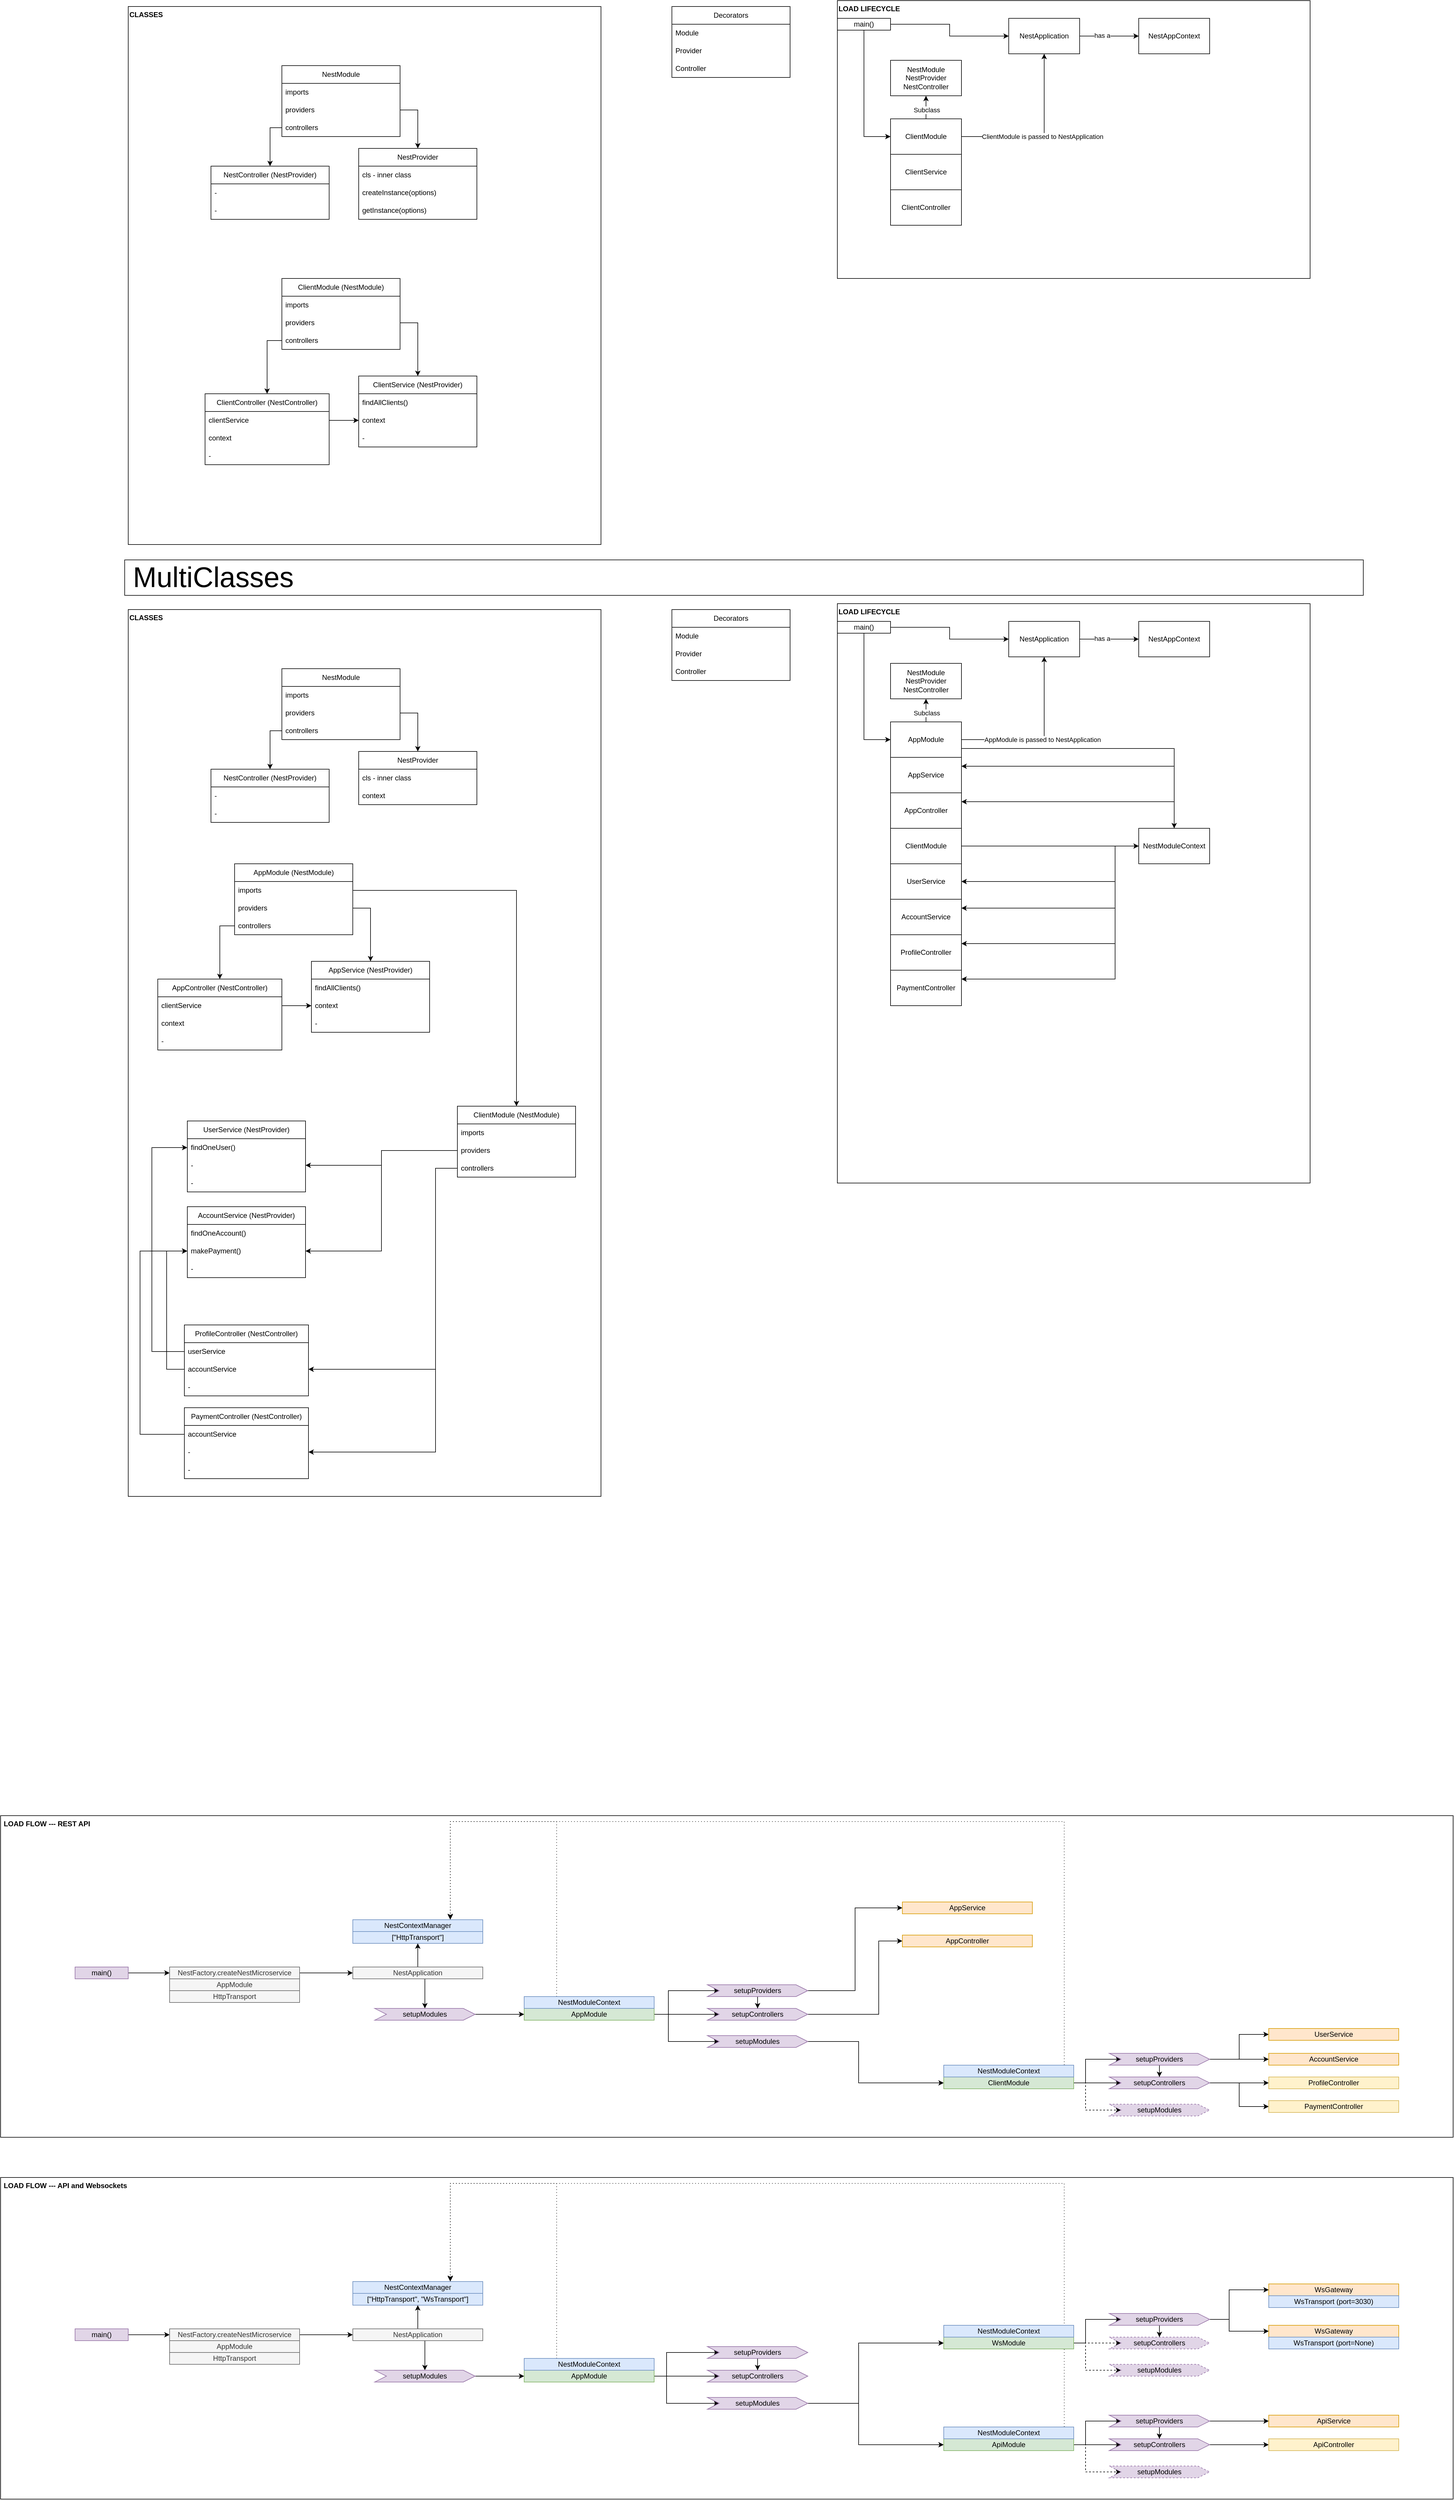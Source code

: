 <mxfile version="21.1.1" type="device">
  <diagram name="Página-1" id="pW1ZHum0DOSSAcol9Qys">
    <mxGraphModel dx="2486" dy="1777" grid="0" gridSize="10" guides="1" tooltips="1" connect="1" arrows="1" fold="1" page="0" pageScale="1" pageWidth="827" pageHeight="1169" math="0" shadow="0">
      <root>
        <mxCell id="0" />
        <mxCell id="1" parent="0" />
        <mxCell id="eBpYfA-0kq43eVETnEiC-119" value="" style="rounded=0;whiteSpace=wrap;html=1;" parent="1" vertex="1">
          <mxGeometry x="264" y="866" width="2096" height="60" as="geometry" />
        </mxCell>
        <mxCell id="eBpYfA-0kq43eVETnEiC-51" value="&lt;b&gt;CLASSES&lt;/b&gt;" style="rounded=0;whiteSpace=wrap;html=1;verticalAlign=top;align=left;" parent="1" vertex="1">
          <mxGeometry x="270" y="-70" width="800" height="910" as="geometry" />
        </mxCell>
        <mxCell id="eBpYfA-0kq43eVETnEiC-3" style="edgeStyle=orthogonalEdgeStyle;rounded=0;orthogonalLoop=1;jettySize=auto;html=1;" parent="1" edge="1">
          <mxGeometry relative="1" as="geometry">
            <mxPoint x="480" y="245.0" as="sourcePoint" />
          </mxGeometry>
        </mxCell>
        <mxCell id="eBpYfA-0kq43eVETnEiC-4" value="NestProvider" style="swimlane;fontStyle=0;childLayout=stackLayout;horizontal=1;startSize=30;horizontalStack=0;resizeParent=1;resizeParentMax=0;resizeLast=0;collapsible=1;marginBottom=0;whiteSpace=wrap;html=1;" parent="1" vertex="1">
          <mxGeometry x="660" y="170" width="200" height="120" as="geometry" />
        </mxCell>
        <mxCell id="eBpYfA-0kq43eVETnEiC-5" value="cls - inner class" style="text;strokeColor=none;fillColor=none;align=left;verticalAlign=middle;spacingLeft=4;spacingRight=4;overflow=hidden;points=[[0,0.5],[1,0.5]];portConstraint=eastwest;rotatable=0;whiteSpace=wrap;html=1;" parent="eBpYfA-0kq43eVETnEiC-4" vertex="1">
          <mxGeometry y="30" width="200" height="30" as="geometry" />
        </mxCell>
        <mxCell id="eBpYfA-0kq43eVETnEiC-167" value="createInstance(options)" style="text;strokeColor=none;fillColor=none;align=left;verticalAlign=middle;spacingLeft=4;spacingRight=4;overflow=hidden;points=[[0,0.5],[1,0.5]];portConstraint=eastwest;rotatable=0;whiteSpace=wrap;html=1;" parent="eBpYfA-0kq43eVETnEiC-4" vertex="1">
          <mxGeometry y="60" width="200" height="30" as="geometry" />
        </mxCell>
        <mxCell id="eBpYfA-0kq43eVETnEiC-168" value="getInstance(options)" style="text;strokeColor=none;fillColor=none;align=left;verticalAlign=middle;spacingLeft=4;spacingRight=4;overflow=hidden;points=[[0,0.5],[1,0.5]];portConstraint=eastwest;rotatable=0;whiteSpace=wrap;html=1;" parent="eBpYfA-0kq43eVETnEiC-4" vertex="1">
          <mxGeometry y="90" width="200" height="30" as="geometry" />
        </mxCell>
        <mxCell id="eBpYfA-0kq43eVETnEiC-11" value="NestController (NestProvider)" style="swimlane;fontStyle=0;childLayout=stackLayout;horizontal=1;startSize=30;horizontalStack=0;resizeParent=1;resizeParentMax=0;resizeLast=0;collapsible=1;marginBottom=0;whiteSpace=wrap;html=1;" parent="1" vertex="1">
          <mxGeometry x="410" y="200" width="200" height="90" as="geometry" />
        </mxCell>
        <mxCell id="eBpYfA-0kq43eVETnEiC-12" value="-" style="text;strokeColor=none;fillColor=none;align=left;verticalAlign=middle;spacingLeft=4;spacingRight=4;overflow=hidden;points=[[0,0.5],[1,0.5]];portConstraint=eastwest;rotatable=0;whiteSpace=wrap;html=1;" parent="eBpYfA-0kq43eVETnEiC-11" vertex="1">
          <mxGeometry y="30" width="200" height="30" as="geometry" />
        </mxCell>
        <mxCell id="eBpYfA-0kq43eVETnEiC-13" value="-" style="text;strokeColor=none;fillColor=none;align=left;verticalAlign=middle;spacingLeft=4;spacingRight=4;overflow=hidden;points=[[0,0.5],[1,0.5]];portConstraint=eastwest;rotatable=0;whiteSpace=wrap;html=1;" parent="eBpYfA-0kq43eVETnEiC-11" vertex="1">
          <mxGeometry y="60" width="200" height="30" as="geometry" />
        </mxCell>
        <mxCell id="eBpYfA-0kq43eVETnEiC-22" value="NestModule" style="swimlane;fontStyle=0;childLayout=stackLayout;horizontal=1;startSize=30;horizontalStack=0;resizeParent=1;resizeParentMax=0;resizeLast=0;collapsible=1;marginBottom=0;whiteSpace=wrap;html=1;" parent="1" vertex="1">
          <mxGeometry x="530" y="30" width="200" height="120" as="geometry" />
        </mxCell>
        <mxCell id="eBpYfA-0kq43eVETnEiC-23" value="imports" style="text;strokeColor=none;fillColor=none;align=left;verticalAlign=middle;spacingLeft=4;spacingRight=4;overflow=hidden;points=[[0,0.5],[1,0.5]];portConstraint=eastwest;rotatable=0;whiteSpace=wrap;html=1;" parent="eBpYfA-0kq43eVETnEiC-22" vertex="1">
          <mxGeometry y="30" width="200" height="30" as="geometry" />
        </mxCell>
        <mxCell id="eBpYfA-0kq43eVETnEiC-24" value="providers" style="text;strokeColor=none;fillColor=none;align=left;verticalAlign=middle;spacingLeft=4;spacingRight=4;overflow=hidden;points=[[0,0.5],[1,0.5]];portConstraint=eastwest;rotatable=0;whiteSpace=wrap;html=1;" parent="eBpYfA-0kq43eVETnEiC-22" vertex="1">
          <mxGeometry y="60" width="200" height="30" as="geometry" />
        </mxCell>
        <mxCell id="eBpYfA-0kq43eVETnEiC-25" value="controllers" style="text;strokeColor=none;fillColor=none;align=left;verticalAlign=middle;spacingLeft=4;spacingRight=4;overflow=hidden;points=[[0,0.5],[1,0.5]];portConstraint=eastwest;rotatable=0;whiteSpace=wrap;html=1;" parent="eBpYfA-0kq43eVETnEiC-22" vertex="1">
          <mxGeometry y="90" width="200" height="30" as="geometry" />
        </mxCell>
        <mxCell id="eBpYfA-0kq43eVETnEiC-27" style="edgeStyle=orthogonalEdgeStyle;rounded=0;orthogonalLoop=1;jettySize=auto;html=1;entryX=0.5;entryY=0;entryDx=0;entryDy=0;" parent="1" source="eBpYfA-0kq43eVETnEiC-24" target="eBpYfA-0kq43eVETnEiC-4" edge="1">
          <mxGeometry relative="1" as="geometry" />
        </mxCell>
        <mxCell id="eBpYfA-0kq43eVETnEiC-28" style="edgeStyle=orthogonalEdgeStyle;rounded=0;orthogonalLoop=1;jettySize=auto;html=1;entryX=0.5;entryY=0;entryDx=0;entryDy=0;" parent="1" source="eBpYfA-0kq43eVETnEiC-25" target="eBpYfA-0kq43eVETnEiC-11" edge="1">
          <mxGeometry relative="1" as="geometry" />
        </mxCell>
        <mxCell id="eBpYfA-0kq43eVETnEiC-30" value="ClientModule (NestModule)" style="swimlane;fontStyle=0;childLayout=stackLayout;horizontal=1;startSize=30;horizontalStack=0;resizeParent=1;resizeParentMax=0;resizeLast=0;collapsible=1;marginBottom=0;whiteSpace=wrap;html=1;" parent="1" vertex="1">
          <mxGeometry x="530" y="390" width="200" height="120" as="geometry" />
        </mxCell>
        <mxCell id="eBpYfA-0kq43eVETnEiC-31" value="imports" style="text;strokeColor=none;fillColor=none;align=left;verticalAlign=middle;spacingLeft=4;spacingRight=4;overflow=hidden;points=[[0,0.5],[1,0.5]];portConstraint=eastwest;rotatable=0;whiteSpace=wrap;html=1;" parent="eBpYfA-0kq43eVETnEiC-30" vertex="1">
          <mxGeometry y="30" width="200" height="30" as="geometry" />
        </mxCell>
        <mxCell id="eBpYfA-0kq43eVETnEiC-32" value="providers" style="text;strokeColor=none;fillColor=none;align=left;verticalAlign=middle;spacingLeft=4;spacingRight=4;overflow=hidden;points=[[0,0.5],[1,0.5]];portConstraint=eastwest;rotatable=0;whiteSpace=wrap;html=1;" parent="eBpYfA-0kq43eVETnEiC-30" vertex="1">
          <mxGeometry y="60" width="200" height="30" as="geometry" />
        </mxCell>
        <mxCell id="eBpYfA-0kq43eVETnEiC-33" value="controllers" style="text;strokeColor=none;fillColor=none;align=left;verticalAlign=middle;spacingLeft=4;spacingRight=4;overflow=hidden;points=[[0,0.5],[1,0.5]];portConstraint=eastwest;rotatable=0;whiteSpace=wrap;html=1;" parent="eBpYfA-0kq43eVETnEiC-30" vertex="1">
          <mxGeometry y="90" width="200" height="30" as="geometry" />
        </mxCell>
        <mxCell id="eBpYfA-0kq43eVETnEiC-35" value="ClientController (NestController)" style="swimlane;fontStyle=0;childLayout=stackLayout;horizontal=1;startSize=30;horizontalStack=0;resizeParent=1;resizeParentMax=0;resizeLast=0;collapsible=1;marginBottom=0;whiteSpace=wrap;html=1;" parent="1" vertex="1">
          <mxGeometry x="400" y="585" width="210" height="120" as="geometry" />
        </mxCell>
        <mxCell id="eBpYfA-0kq43eVETnEiC-36" value="clientService" style="text;strokeColor=none;fillColor=none;align=left;verticalAlign=middle;spacingLeft=4;spacingRight=4;overflow=hidden;points=[[0,0.5],[1,0.5]];portConstraint=eastwest;rotatable=0;whiteSpace=wrap;html=1;" parent="eBpYfA-0kq43eVETnEiC-35" vertex="1">
          <mxGeometry y="30" width="210" height="30" as="geometry" />
        </mxCell>
        <mxCell id="eBpYfA-0kq43eVETnEiC-37" value="context" style="text;strokeColor=none;fillColor=none;align=left;verticalAlign=middle;spacingLeft=4;spacingRight=4;overflow=hidden;points=[[0,0.5],[1,0.5]];portConstraint=eastwest;rotatable=0;whiteSpace=wrap;html=1;" parent="eBpYfA-0kq43eVETnEiC-35" vertex="1">
          <mxGeometry y="60" width="210" height="30" as="geometry" />
        </mxCell>
        <mxCell id="eBpYfA-0kq43eVETnEiC-38" value="-" style="text;strokeColor=none;fillColor=none;align=left;verticalAlign=middle;spacingLeft=4;spacingRight=4;overflow=hidden;points=[[0,0.5],[1,0.5]];portConstraint=eastwest;rotatable=0;whiteSpace=wrap;html=1;" parent="eBpYfA-0kq43eVETnEiC-35" vertex="1">
          <mxGeometry y="90" width="210" height="30" as="geometry" />
        </mxCell>
        <mxCell id="eBpYfA-0kq43eVETnEiC-39" style="edgeStyle=orthogonalEdgeStyle;rounded=0;orthogonalLoop=1;jettySize=auto;html=1;entryX=0.5;entryY=0;entryDx=0;entryDy=0;" parent="1" source="eBpYfA-0kq43eVETnEiC-33" target="eBpYfA-0kq43eVETnEiC-35" edge="1">
          <mxGeometry relative="1" as="geometry" />
        </mxCell>
        <mxCell id="eBpYfA-0kq43eVETnEiC-40" value="ClientService (NestProvider)" style="swimlane;fontStyle=0;childLayout=stackLayout;horizontal=1;startSize=30;horizontalStack=0;resizeParent=1;resizeParentMax=0;resizeLast=0;collapsible=1;marginBottom=0;whiteSpace=wrap;html=1;" parent="1" vertex="1">
          <mxGeometry x="660" y="555" width="200" height="120" as="geometry" />
        </mxCell>
        <mxCell id="eBpYfA-0kq43eVETnEiC-41" value="findAllClients()" style="text;strokeColor=none;fillColor=none;align=left;verticalAlign=middle;spacingLeft=4;spacingRight=4;overflow=hidden;points=[[0,0.5],[1,0.5]];portConstraint=eastwest;rotatable=0;whiteSpace=wrap;html=1;" parent="eBpYfA-0kq43eVETnEiC-40" vertex="1">
          <mxGeometry y="30" width="200" height="30" as="geometry" />
        </mxCell>
        <mxCell id="eBpYfA-0kq43eVETnEiC-42" value="context" style="text;strokeColor=none;fillColor=none;align=left;verticalAlign=middle;spacingLeft=4;spacingRight=4;overflow=hidden;points=[[0,0.5],[1,0.5]];portConstraint=eastwest;rotatable=0;whiteSpace=wrap;html=1;" parent="eBpYfA-0kq43eVETnEiC-40" vertex="1">
          <mxGeometry y="60" width="200" height="30" as="geometry" />
        </mxCell>
        <mxCell id="eBpYfA-0kq43eVETnEiC-43" value="-" style="text;strokeColor=none;fillColor=none;align=left;verticalAlign=middle;spacingLeft=4;spacingRight=4;overflow=hidden;points=[[0,0.5],[1,0.5]];portConstraint=eastwest;rotatable=0;whiteSpace=wrap;html=1;" parent="eBpYfA-0kq43eVETnEiC-40" vertex="1">
          <mxGeometry y="90" width="200" height="30" as="geometry" />
        </mxCell>
        <mxCell id="eBpYfA-0kq43eVETnEiC-45" style="edgeStyle=orthogonalEdgeStyle;rounded=0;orthogonalLoop=1;jettySize=auto;html=1;entryX=0.5;entryY=0;entryDx=0;entryDy=0;" parent="1" source="eBpYfA-0kq43eVETnEiC-32" target="eBpYfA-0kq43eVETnEiC-40" edge="1">
          <mxGeometry relative="1" as="geometry" />
        </mxCell>
        <mxCell id="eBpYfA-0kq43eVETnEiC-46" style="edgeStyle=orthogonalEdgeStyle;rounded=0;orthogonalLoop=1;jettySize=auto;html=1;entryX=0;entryY=0.5;entryDx=0;entryDy=0;" parent="1" source="eBpYfA-0kq43eVETnEiC-36" target="eBpYfA-0kq43eVETnEiC-42" edge="1">
          <mxGeometry relative="1" as="geometry" />
        </mxCell>
        <mxCell id="eBpYfA-0kq43eVETnEiC-47" value="Decorators" style="swimlane;fontStyle=0;childLayout=stackLayout;horizontal=1;startSize=30;horizontalStack=0;resizeParent=1;resizeParentMax=0;resizeLast=0;collapsible=1;marginBottom=0;whiteSpace=wrap;html=1;" parent="1" vertex="1">
          <mxGeometry x="1190" y="-70" width="200" height="120" as="geometry" />
        </mxCell>
        <mxCell id="eBpYfA-0kq43eVETnEiC-48" value="Module" style="text;strokeColor=none;fillColor=none;align=left;verticalAlign=middle;spacingLeft=4;spacingRight=4;overflow=hidden;points=[[0,0.5],[1,0.5]];portConstraint=eastwest;rotatable=0;whiteSpace=wrap;html=1;" parent="eBpYfA-0kq43eVETnEiC-47" vertex="1">
          <mxGeometry y="30" width="200" height="30" as="geometry" />
        </mxCell>
        <mxCell id="eBpYfA-0kq43eVETnEiC-49" value="Provider" style="text;strokeColor=none;fillColor=none;align=left;verticalAlign=middle;spacingLeft=4;spacingRight=4;overflow=hidden;points=[[0,0.5],[1,0.5]];portConstraint=eastwest;rotatable=0;whiteSpace=wrap;html=1;" parent="eBpYfA-0kq43eVETnEiC-47" vertex="1">
          <mxGeometry y="60" width="200" height="30" as="geometry" />
        </mxCell>
        <mxCell id="eBpYfA-0kq43eVETnEiC-50" value="Controller" style="text;strokeColor=none;fillColor=none;align=left;verticalAlign=middle;spacingLeft=4;spacingRight=4;overflow=hidden;points=[[0,0.5],[1,0.5]];portConstraint=eastwest;rotatable=0;whiteSpace=wrap;html=1;" parent="eBpYfA-0kq43eVETnEiC-47" vertex="1">
          <mxGeometry y="90" width="200" height="30" as="geometry" />
        </mxCell>
        <mxCell id="eBpYfA-0kq43eVETnEiC-52" value="&lt;b&gt;LOAD LIFECYCLE&lt;/b&gt;" style="rounded=0;whiteSpace=wrap;html=1;verticalAlign=top;align=left;" parent="1" vertex="1">
          <mxGeometry x="1470" y="-80" width="800" height="470" as="geometry" />
        </mxCell>
        <mxCell id="eBpYfA-0kq43eVETnEiC-55" style="edgeStyle=orthogonalEdgeStyle;rounded=0;orthogonalLoop=1;jettySize=auto;html=1;" parent="1" source="eBpYfA-0kq43eVETnEiC-53" target="eBpYfA-0kq43eVETnEiC-54" edge="1">
          <mxGeometry relative="1" as="geometry" />
        </mxCell>
        <mxCell id="eBpYfA-0kq43eVETnEiC-60" value="Subclass" style="edgeLabel;html=1;align=center;verticalAlign=middle;resizable=0;points=[];" parent="eBpYfA-0kq43eVETnEiC-55" vertex="1" connectable="0">
          <mxGeometry x="-0.257" y="-1" relative="1" as="geometry">
            <mxPoint as="offset" />
          </mxGeometry>
        </mxCell>
        <mxCell id="eBpYfA-0kq43eVETnEiC-65" style="edgeStyle=orthogonalEdgeStyle;rounded=0;orthogonalLoop=1;jettySize=auto;html=1;" parent="1" source="eBpYfA-0kq43eVETnEiC-53" target="eBpYfA-0kq43eVETnEiC-56" edge="1">
          <mxGeometry relative="1" as="geometry" />
        </mxCell>
        <mxCell id="eBpYfA-0kq43eVETnEiC-66" value="ClientModule is passed to NestApplication" style="edgeLabel;html=1;align=center;verticalAlign=middle;resizable=0;points=[];" parent="eBpYfA-0kq43eVETnEiC-65" vertex="1" connectable="0">
          <mxGeometry x="0.119" y="3" relative="1" as="geometry">
            <mxPoint y="16" as="offset" />
          </mxGeometry>
        </mxCell>
        <mxCell id="eBpYfA-0kq43eVETnEiC-53" value="ClientModule" style="rounded=0;whiteSpace=wrap;html=1;" parent="1" vertex="1">
          <mxGeometry x="1560" y="120" width="120" height="60" as="geometry" />
        </mxCell>
        <mxCell id="eBpYfA-0kq43eVETnEiC-54" value="NestModule&lt;br&gt;NestProvider&lt;br&gt;NestController" style="rounded=0;whiteSpace=wrap;html=1;" parent="1" vertex="1">
          <mxGeometry x="1560" y="21" width="120" height="60" as="geometry" />
        </mxCell>
        <mxCell id="eBpYfA-0kq43eVETnEiC-59" style="edgeStyle=orthogonalEdgeStyle;rounded=0;orthogonalLoop=1;jettySize=auto;html=1;entryX=0;entryY=0.5;entryDx=0;entryDy=0;" parent="1" source="eBpYfA-0kq43eVETnEiC-56" target="eBpYfA-0kq43eVETnEiC-58" edge="1">
          <mxGeometry relative="1" as="geometry" />
        </mxCell>
        <mxCell id="eBpYfA-0kq43eVETnEiC-67" value="has a" style="edgeLabel;html=1;align=center;verticalAlign=middle;resizable=0;points=[];" parent="eBpYfA-0kq43eVETnEiC-59" vertex="1" connectable="0">
          <mxGeometry x="-0.247" y="1" relative="1" as="geometry">
            <mxPoint as="offset" />
          </mxGeometry>
        </mxCell>
        <mxCell id="eBpYfA-0kq43eVETnEiC-56" value="NestApplication" style="rounded=0;whiteSpace=wrap;html=1;" parent="1" vertex="1">
          <mxGeometry x="1760" y="-50" width="120" height="60" as="geometry" />
        </mxCell>
        <mxCell id="eBpYfA-0kq43eVETnEiC-58" value="NestAppContext" style="rounded=0;whiteSpace=wrap;html=1;" parent="1" vertex="1">
          <mxGeometry x="1980" y="-50" width="120" height="60" as="geometry" />
        </mxCell>
        <mxCell id="eBpYfA-0kq43eVETnEiC-63" style="edgeStyle=orthogonalEdgeStyle;rounded=0;orthogonalLoop=1;jettySize=auto;html=1;entryX=0;entryY=0.5;entryDx=0;entryDy=0;" parent="1" source="eBpYfA-0kq43eVETnEiC-62" target="eBpYfA-0kq43eVETnEiC-53" edge="1">
          <mxGeometry relative="1" as="geometry" />
        </mxCell>
        <mxCell id="eBpYfA-0kq43eVETnEiC-64" style="edgeStyle=orthogonalEdgeStyle;rounded=0;orthogonalLoop=1;jettySize=auto;html=1;" parent="1" source="eBpYfA-0kq43eVETnEiC-62" target="eBpYfA-0kq43eVETnEiC-56" edge="1">
          <mxGeometry relative="1" as="geometry" />
        </mxCell>
        <mxCell id="eBpYfA-0kq43eVETnEiC-62" value="main()" style="rounded=0;whiteSpace=wrap;html=1;" parent="1" vertex="1">
          <mxGeometry x="1470" y="-50" width="90" height="20" as="geometry" />
        </mxCell>
        <mxCell id="eBpYfA-0kq43eVETnEiC-68" value="ClientController" style="rounded=0;whiteSpace=wrap;html=1;" parent="1" vertex="1">
          <mxGeometry x="1560" y="240" width="120" height="60" as="geometry" />
        </mxCell>
        <mxCell id="eBpYfA-0kq43eVETnEiC-69" value="ClientService" style="rounded=0;whiteSpace=wrap;html=1;" parent="1" vertex="1">
          <mxGeometry x="1560" y="180" width="120" height="60" as="geometry" />
        </mxCell>
        <mxCell id="eBpYfA-0kq43eVETnEiC-70" value="&lt;b&gt;CLASSES&lt;/b&gt;" style="rounded=0;whiteSpace=wrap;html=1;verticalAlign=top;align=left;" parent="1" vertex="1">
          <mxGeometry x="270" y="950" width="800" height="1500" as="geometry" />
        </mxCell>
        <mxCell id="eBpYfA-0kq43eVETnEiC-71" value="NestProvider" style="swimlane;fontStyle=0;childLayout=stackLayout;horizontal=1;startSize=30;horizontalStack=0;resizeParent=1;resizeParentMax=0;resizeLast=0;collapsible=1;marginBottom=0;whiteSpace=wrap;html=1;" parent="1" vertex="1">
          <mxGeometry x="660" y="1190" width="200" height="90" as="geometry" />
        </mxCell>
        <mxCell id="eBpYfA-0kq43eVETnEiC-72" value="cls - inner class" style="text;strokeColor=none;fillColor=none;align=left;verticalAlign=middle;spacingLeft=4;spacingRight=4;overflow=hidden;points=[[0,0.5],[1,0.5]];portConstraint=eastwest;rotatable=0;whiteSpace=wrap;html=1;" parent="eBpYfA-0kq43eVETnEiC-71" vertex="1">
          <mxGeometry y="30" width="200" height="30" as="geometry" />
        </mxCell>
        <mxCell id="eBpYfA-0kq43eVETnEiC-73" value="context" style="text;strokeColor=none;fillColor=none;align=left;verticalAlign=middle;spacingLeft=4;spacingRight=4;overflow=hidden;points=[[0,0.5],[1,0.5]];portConstraint=eastwest;rotatable=0;whiteSpace=wrap;html=1;" parent="eBpYfA-0kq43eVETnEiC-71" vertex="1">
          <mxGeometry y="60" width="200" height="30" as="geometry" />
        </mxCell>
        <mxCell id="eBpYfA-0kq43eVETnEiC-74" value="NestController (NestProvider)" style="swimlane;fontStyle=0;childLayout=stackLayout;horizontal=1;startSize=30;horizontalStack=0;resizeParent=1;resizeParentMax=0;resizeLast=0;collapsible=1;marginBottom=0;whiteSpace=wrap;html=1;" parent="1" vertex="1">
          <mxGeometry x="410" y="1220" width="200" height="90" as="geometry" />
        </mxCell>
        <mxCell id="eBpYfA-0kq43eVETnEiC-75" value="-" style="text;strokeColor=none;fillColor=none;align=left;verticalAlign=middle;spacingLeft=4;spacingRight=4;overflow=hidden;points=[[0,0.5],[1,0.5]];portConstraint=eastwest;rotatable=0;whiteSpace=wrap;html=1;" parent="eBpYfA-0kq43eVETnEiC-74" vertex="1">
          <mxGeometry y="30" width="200" height="30" as="geometry" />
        </mxCell>
        <mxCell id="eBpYfA-0kq43eVETnEiC-76" value="-" style="text;strokeColor=none;fillColor=none;align=left;verticalAlign=middle;spacingLeft=4;spacingRight=4;overflow=hidden;points=[[0,0.5],[1,0.5]];portConstraint=eastwest;rotatable=0;whiteSpace=wrap;html=1;" parent="eBpYfA-0kq43eVETnEiC-74" vertex="1">
          <mxGeometry y="60" width="200" height="30" as="geometry" />
        </mxCell>
        <mxCell id="eBpYfA-0kq43eVETnEiC-77" value="NestModule" style="swimlane;fontStyle=0;childLayout=stackLayout;horizontal=1;startSize=30;horizontalStack=0;resizeParent=1;resizeParentMax=0;resizeLast=0;collapsible=1;marginBottom=0;whiteSpace=wrap;html=1;" parent="1" vertex="1">
          <mxGeometry x="530" y="1050" width="200" height="120" as="geometry" />
        </mxCell>
        <mxCell id="eBpYfA-0kq43eVETnEiC-78" value="imports" style="text;strokeColor=none;fillColor=none;align=left;verticalAlign=middle;spacingLeft=4;spacingRight=4;overflow=hidden;points=[[0,0.5],[1,0.5]];portConstraint=eastwest;rotatable=0;whiteSpace=wrap;html=1;" parent="eBpYfA-0kq43eVETnEiC-77" vertex="1">
          <mxGeometry y="30" width="200" height="30" as="geometry" />
        </mxCell>
        <mxCell id="eBpYfA-0kq43eVETnEiC-79" value="providers" style="text;strokeColor=none;fillColor=none;align=left;verticalAlign=middle;spacingLeft=4;spacingRight=4;overflow=hidden;points=[[0,0.5],[1,0.5]];portConstraint=eastwest;rotatable=0;whiteSpace=wrap;html=1;" parent="eBpYfA-0kq43eVETnEiC-77" vertex="1">
          <mxGeometry y="60" width="200" height="30" as="geometry" />
        </mxCell>
        <mxCell id="eBpYfA-0kq43eVETnEiC-80" value="controllers" style="text;strokeColor=none;fillColor=none;align=left;verticalAlign=middle;spacingLeft=4;spacingRight=4;overflow=hidden;points=[[0,0.5],[1,0.5]];portConstraint=eastwest;rotatable=0;whiteSpace=wrap;html=1;" parent="eBpYfA-0kq43eVETnEiC-77" vertex="1">
          <mxGeometry y="90" width="200" height="30" as="geometry" />
        </mxCell>
        <mxCell id="eBpYfA-0kq43eVETnEiC-81" style="edgeStyle=orthogonalEdgeStyle;rounded=0;orthogonalLoop=1;jettySize=auto;html=1;entryX=0.5;entryY=0;entryDx=0;entryDy=0;" parent="1" source="eBpYfA-0kq43eVETnEiC-79" target="eBpYfA-0kq43eVETnEiC-71" edge="1">
          <mxGeometry relative="1" as="geometry" />
        </mxCell>
        <mxCell id="eBpYfA-0kq43eVETnEiC-82" style="edgeStyle=orthogonalEdgeStyle;rounded=0;orthogonalLoop=1;jettySize=auto;html=1;entryX=0.5;entryY=0;entryDx=0;entryDy=0;" parent="1" source="eBpYfA-0kq43eVETnEiC-80" target="eBpYfA-0kq43eVETnEiC-74" edge="1">
          <mxGeometry relative="1" as="geometry" />
        </mxCell>
        <mxCell id="eBpYfA-0kq43eVETnEiC-83" value="AppModule (NestModule)" style="swimlane;fontStyle=0;childLayout=stackLayout;horizontal=1;startSize=30;horizontalStack=0;resizeParent=1;resizeParentMax=0;resizeLast=0;collapsible=1;marginBottom=0;whiteSpace=wrap;html=1;" parent="1" vertex="1">
          <mxGeometry x="450" y="1380" width="200" height="120" as="geometry" />
        </mxCell>
        <mxCell id="eBpYfA-0kq43eVETnEiC-84" value="imports" style="text;strokeColor=none;fillColor=none;align=left;verticalAlign=middle;spacingLeft=4;spacingRight=4;overflow=hidden;points=[[0,0.5],[1,0.5]];portConstraint=eastwest;rotatable=0;whiteSpace=wrap;html=1;" parent="eBpYfA-0kq43eVETnEiC-83" vertex="1">
          <mxGeometry y="30" width="200" height="30" as="geometry" />
        </mxCell>
        <mxCell id="eBpYfA-0kq43eVETnEiC-85" value="providers" style="text;strokeColor=none;fillColor=none;align=left;verticalAlign=middle;spacingLeft=4;spacingRight=4;overflow=hidden;points=[[0,0.5],[1,0.5]];portConstraint=eastwest;rotatable=0;whiteSpace=wrap;html=1;" parent="eBpYfA-0kq43eVETnEiC-83" vertex="1">
          <mxGeometry y="60" width="200" height="30" as="geometry" />
        </mxCell>
        <mxCell id="eBpYfA-0kq43eVETnEiC-86" value="controllers" style="text;strokeColor=none;fillColor=none;align=left;verticalAlign=middle;spacingLeft=4;spacingRight=4;overflow=hidden;points=[[0,0.5],[1,0.5]];portConstraint=eastwest;rotatable=0;whiteSpace=wrap;html=1;" parent="eBpYfA-0kq43eVETnEiC-83" vertex="1">
          <mxGeometry y="90" width="200" height="30" as="geometry" />
        </mxCell>
        <mxCell id="eBpYfA-0kq43eVETnEiC-87" value="AppController (NestController)" style="swimlane;fontStyle=0;childLayout=stackLayout;horizontal=1;startSize=30;horizontalStack=0;resizeParent=1;resizeParentMax=0;resizeLast=0;collapsible=1;marginBottom=0;whiteSpace=wrap;html=1;" parent="1" vertex="1">
          <mxGeometry x="320" y="1575" width="210" height="120" as="geometry" />
        </mxCell>
        <mxCell id="eBpYfA-0kq43eVETnEiC-88" value="clientService" style="text;strokeColor=none;fillColor=none;align=left;verticalAlign=middle;spacingLeft=4;spacingRight=4;overflow=hidden;points=[[0,0.5],[1,0.5]];portConstraint=eastwest;rotatable=0;whiteSpace=wrap;html=1;" parent="eBpYfA-0kq43eVETnEiC-87" vertex="1">
          <mxGeometry y="30" width="210" height="30" as="geometry" />
        </mxCell>
        <mxCell id="eBpYfA-0kq43eVETnEiC-89" value="context" style="text;strokeColor=none;fillColor=none;align=left;verticalAlign=middle;spacingLeft=4;spacingRight=4;overflow=hidden;points=[[0,0.5],[1,0.5]];portConstraint=eastwest;rotatable=0;whiteSpace=wrap;html=1;" parent="eBpYfA-0kq43eVETnEiC-87" vertex="1">
          <mxGeometry y="60" width="210" height="30" as="geometry" />
        </mxCell>
        <mxCell id="eBpYfA-0kq43eVETnEiC-90" value="-" style="text;strokeColor=none;fillColor=none;align=left;verticalAlign=middle;spacingLeft=4;spacingRight=4;overflow=hidden;points=[[0,0.5],[1,0.5]];portConstraint=eastwest;rotatable=0;whiteSpace=wrap;html=1;" parent="eBpYfA-0kq43eVETnEiC-87" vertex="1">
          <mxGeometry y="90" width="210" height="30" as="geometry" />
        </mxCell>
        <mxCell id="eBpYfA-0kq43eVETnEiC-91" style="edgeStyle=orthogonalEdgeStyle;rounded=0;orthogonalLoop=1;jettySize=auto;html=1;entryX=0.5;entryY=0;entryDx=0;entryDy=0;" parent="1" source="eBpYfA-0kq43eVETnEiC-86" target="eBpYfA-0kq43eVETnEiC-87" edge="1">
          <mxGeometry relative="1" as="geometry" />
        </mxCell>
        <mxCell id="eBpYfA-0kq43eVETnEiC-92" value="AppService (NestProvider)" style="swimlane;fontStyle=0;childLayout=stackLayout;horizontal=1;startSize=30;horizontalStack=0;resizeParent=1;resizeParentMax=0;resizeLast=0;collapsible=1;marginBottom=0;whiteSpace=wrap;html=1;" parent="1" vertex="1">
          <mxGeometry x="580" y="1545" width="200" height="120" as="geometry" />
        </mxCell>
        <mxCell id="eBpYfA-0kq43eVETnEiC-93" value="findAllClients()" style="text;strokeColor=none;fillColor=none;align=left;verticalAlign=middle;spacingLeft=4;spacingRight=4;overflow=hidden;points=[[0,0.5],[1,0.5]];portConstraint=eastwest;rotatable=0;whiteSpace=wrap;html=1;" parent="eBpYfA-0kq43eVETnEiC-92" vertex="1">
          <mxGeometry y="30" width="200" height="30" as="geometry" />
        </mxCell>
        <mxCell id="eBpYfA-0kq43eVETnEiC-94" value="context" style="text;strokeColor=none;fillColor=none;align=left;verticalAlign=middle;spacingLeft=4;spacingRight=4;overflow=hidden;points=[[0,0.5],[1,0.5]];portConstraint=eastwest;rotatable=0;whiteSpace=wrap;html=1;" parent="eBpYfA-0kq43eVETnEiC-92" vertex="1">
          <mxGeometry y="60" width="200" height="30" as="geometry" />
        </mxCell>
        <mxCell id="eBpYfA-0kq43eVETnEiC-95" value="-" style="text;strokeColor=none;fillColor=none;align=left;verticalAlign=middle;spacingLeft=4;spacingRight=4;overflow=hidden;points=[[0,0.5],[1,0.5]];portConstraint=eastwest;rotatable=0;whiteSpace=wrap;html=1;" parent="eBpYfA-0kq43eVETnEiC-92" vertex="1">
          <mxGeometry y="90" width="200" height="30" as="geometry" />
        </mxCell>
        <mxCell id="eBpYfA-0kq43eVETnEiC-96" style="edgeStyle=orthogonalEdgeStyle;rounded=0;orthogonalLoop=1;jettySize=auto;html=1;entryX=0.5;entryY=0;entryDx=0;entryDy=0;" parent="1" source="eBpYfA-0kq43eVETnEiC-85" target="eBpYfA-0kq43eVETnEiC-92" edge="1">
          <mxGeometry relative="1" as="geometry" />
        </mxCell>
        <mxCell id="eBpYfA-0kq43eVETnEiC-97" style="edgeStyle=orthogonalEdgeStyle;rounded=0;orthogonalLoop=1;jettySize=auto;html=1;entryX=0;entryY=0.5;entryDx=0;entryDy=0;" parent="1" source="eBpYfA-0kq43eVETnEiC-88" target="eBpYfA-0kq43eVETnEiC-94" edge="1">
          <mxGeometry relative="1" as="geometry" />
        </mxCell>
        <mxCell id="eBpYfA-0kq43eVETnEiC-98" value="Decorators" style="swimlane;fontStyle=0;childLayout=stackLayout;horizontal=1;startSize=30;horizontalStack=0;resizeParent=1;resizeParentMax=0;resizeLast=0;collapsible=1;marginBottom=0;whiteSpace=wrap;html=1;" parent="1" vertex="1">
          <mxGeometry x="1190" y="950" width="200" height="120" as="geometry" />
        </mxCell>
        <mxCell id="eBpYfA-0kq43eVETnEiC-99" value="Module" style="text;strokeColor=none;fillColor=none;align=left;verticalAlign=middle;spacingLeft=4;spacingRight=4;overflow=hidden;points=[[0,0.5],[1,0.5]];portConstraint=eastwest;rotatable=0;whiteSpace=wrap;html=1;" parent="eBpYfA-0kq43eVETnEiC-98" vertex="1">
          <mxGeometry y="30" width="200" height="30" as="geometry" />
        </mxCell>
        <mxCell id="eBpYfA-0kq43eVETnEiC-100" value="Provider" style="text;strokeColor=none;fillColor=none;align=left;verticalAlign=middle;spacingLeft=4;spacingRight=4;overflow=hidden;points=[[0,0.5],[1,0.5]];portConstraint=eastwest;rotatable=0;whiteSpace=wrap;html=1;" parent="eBpYfA-0kq43eVETnEiC-98" vertex="1">
          <mxGeometry y="60" width="200" height="30" as="geometry" />
        </mxCell>
        <mxCell id="eBpYfA-0kq43eVETnEiC-101" value="Controller" style="text;strokeColor=none;fillColor=none;align=left;verticalAlign=middle;spacingLeft=4;spacingRight=4;overflow=hidden;points=[[0,0.5],[1,0.5]];portConstraint=eastwest;rotatable=0;whiteSpace=wrap;html=1;" parent="eBpYfA-0kq43eVETnEiC-98" vertex="1">
          <mxGeometry y="90" width="200" height="30" as="geometry" />
        </mxCell>
        <mxCell id="eBpYfA-0kq43eVETnEiC-102" value="&lt;b&gt;LOAD LIFECYCLE&lt;/b&gt;" style="rounded=0;whiteSpace=wrap;html=1;verticalAlign=top;align=left;" parent="1" vertex="1">
          <mxGeometry x="1470" y="940" width="800" height="980" as="geometry" />
        </mxCell>
        <mxCell id="eBpYfA-0kq43eVETnEiC-103" style="edgeStyle=orthogonalEdgeStyle;rounded=0;orthogonalLoop=1;jettySize=auto;html=1;" parent="1" source="eBpYfA-0kq43eVETnEiC-107" target="eBpYfA-0kq43eVETnEiC-108" edge="1">
          <mxGeometry relative="1" as="geometry" />
        </mxCell>
        <mxCell id="eBpYfA-0kq43eVETnEiC-104" value="Subclass" style="edgeLabel;html=1;align=center;verticalAlign=middle;resizable=0;points=[];" parent="eBpYfA-0kq43eVETnEiC-103" vertex="1" connectable="0">
          <mxGeometry x="-0.257" y="-1" relative="1" as="geometry">
            <mxPoint as="offset" />
          </mxGeometry>
        </mxCell>
        <mxCell id="eBpYfA-0kq43eVETnEiC-105" style="edgeStyle=orthogonalEdgeStyle;rounded=0;orthogonalLoop=1;jettySize=auto;html=1;" parent="1" source="eBpYfA-0kq43eVETnEiC-107" target="eBpYfA-0kq43eVETnEiC-111" edge="1">
          <mxGeometry relative="1" as="geometry" />
        </mxCell>
        <mxCell id="eBpYfA-0kq43eVETnEiC-106" value="AppModule is passed to NestApplication" style="edgeLabel;html=1;align=center;verticalAlign=middle;resizable=0;points=[];" parent="eBpYfA-0kq43eVETnEiC-105" vertex="1" connectable="0">
          <mxGeometry x="0.119" y="3" relative="1" as="geometry">
            <mxPoint y="16" as="offset" />
          </mxGeometry>
        </mxCell>
        <mxCell id="eBpYfA-0kq43eVETnEiC-158" style="edgeStyle=orthogonalEdgeStyle;rounded=0;orthogonalLoop=1;jettySize=auto;html=1;exitX=1;exitY=0.75;exitDx=0;exitDy=0;" parent="1" source="eBpYfA-0kq43eVETnEiC-107" target="eBpYfA-0kq43eVETnEiC-155" edge="1">
          <mxGeometry relative="1" as="geometry" />
        </mxCell>
        <mxCell id="eBpYfA-0kq43eVETnEiC-107" value="AppModule" style="rounded=0;whiteSpace=wrap;html=1;" parent="1" vertex="1">
          <mxGeometry x="1560" y="1140" width="120" height="60" as="geometry" />
        </mxCell>
        <mxCell id="eBpYfA-0kq43eVETnEiC-108" value="NestModule&lt;br&gt;NestProvider&lt;br&gt;NestController" style="rounded=0;whiteSpace=wrap;html=1;" parent="1" vertex="1">
          <mxGeometry x="1560" y="1041" width="120" height="60" as="geometry" />
        </mxCell>
        <mxCell id="eBpYfA-0kq43eVETnEiC-109" style="edgeStyle=orthogonalEdgeStyle;rounded=0;orthogonalLoop=1;jettySize=auto;html=1;entryX=0;entryY=0.5;entryDx=0;entryDy=0;" parent="1" source="eBpYfA-0kq43eVETnEiC-111" target="eBpYfA-0kq43eVETnEiC-112" edge="1">
          <mxGeometry relative="1" as="geometry" />
        </mxCell>
        <mxCell id="eBpYfA-0kq43eVETnEiC-110" value="has a" style="edgeLabel;html=1;align=center;verticalAlign=middle;resizable=0;points=[];" parent="eBpYfA-0kq43eVETnEiC-109" vertex="1" connectable="0">
          <mxGeometry x="-0.247" y="1" relative="1" as="geometry">
            <mxPoint as="offset" />
          </mxGeometry>
        </mxCell>
        <mxCell id="eBpYfA-0kq43eVETnEiC-111" value="NestApplication" style="rounded=0;whiteSpace=wrap;html=1;" parent="1" vertex="1">
          <mxGeometry x="1760" y="970" width="120" height="60" as="geometry" />
        </mxCell>
        <mxCell id="eBpYfA-0kq43eVETnEiC-112" value="NestAppContext" style="rounded=0;whiteSpace=wrap;html=1;" parent="1" vertex="1">
          <mxGeometry x="1980" y="970" width="120" height="60" as="geometry" />
        </mxCell>
        <mxCell id="eBpYfA-0kq43eVETnEiC-113" style="edgeStyle=orthogonalEdgeStyle;rounded=0;orthogonalLoop=1;jettySize=auto;html=1;entryX=0;entryY=0.5;entryDx=0;entryDy=0;" parent="1" source="eBpYfA-0kq43eVETnEiC-115" target="eBpYfA-0kq43eVETnEiC-107" edge="1">
          <mxGeometry relative="1" as="geometry" />
        </mxCell>
        <mxCell id="eBpYfA-0kq43eVETnEiC-114" style="edgeStyle=orthogonalEdgeStyle;rounded=0;orthogonalLoop=1;jettySize=auto;html=1;" parent="1" source="eBpYfA-0kq43eVETnEiC-115" target="eBpYfA-0kq43eVETnEiC-111" edge="1">
          <mxGeometry relative="1" as="geometry" />
        </mxCell>
        <mxCell id="eBpYfA-0kq43eVETnEiC-115" value="main()" style="rounded=0;whiteSpace=wrap;html=1;" parent="1" vertex="1">
          <mxGeometry x="1470" y="970" width="90" height="20" as="geometry" />
        </mxCell>
        <mxCell id="eBpYfA-0kq43eVETnEiC-116" value="AppController" style="rounded=0;whiteSpace=wrap;html=1;" parent="1" vertex="1">
          <mxGeometry x="1560" y="1260" width="120" height="60" as="geometry" />
        </mxCell>
        <mxCell id="eBpYfA-0kq43eVETnEiC-117" value="AppService" style="rounded=0;whiteSpace=wrap;html=1;" parent="1" vertex="1">
          <mxGeometry x="1560" y="1200" width="120" height="60" as="geometry" />
        </mxCell>
        <mxCell id="eBpYfA-0kq43eVETnEiC-118" value="MultiClasses" style="text;html=1;strokeColor=none;fillColor=none;align=center;verticalAlign=middle;whiteSpace=wrap;rounded=0;fontSize=48;labelBackgroundColor=none;" parent="1" vertex="1">
          <mxGeometry x="264" y="880" width="300" height="30" as="geometry" />
        </mxCell>
        <mxCell id="eBpYfA-0kq43eVETnEiC-120" value="ClientModule (NestModule)" style="swimlane;fontStyle=0;childLayout=stackLayout;horizontal=1;startSize=30;horizontalStack=0;resizeParent=1;resizeParentMax=0;resizeLast=0;collapsible=1;marginBottom=0;whiteSpace=wrap;html=1;" parent="1" vertex="1">
          <mxGeometry x="827" y="1790" width="200" height="120" as="geometry" />
        </mxCell>
        <mxCell id="eBpYfA-0kq43eVETnEiC-121" value="imports" style="text;strokeColor=none;fillColor=none;align=left;verticalAlign=middle;spacingLeft=4;spacingRight=4;overflow=hidden;points=[[0,0.5],[1,0.5]];portConstraint=eastwest;rotatable=0;whiteSpace=wrap;html=1;" parent="eBpYfA-0kq43eVETnEiC-120" vertex="1">
          <mxGeometry y="30" width="200" height="30" as="geometry" />
        </mxCell>
        <mxCell id="eBpYfA-0kq43eVETnEiC-122" value="providers" style="text;strokeColor=none;fillColor=none;align=left;verticalAlign=middle;spacingLeft=4;spacingRight=4;overflow=hidden;points=[[0,0.5],[1,0.5]];portConstraint=eastwest;rotatable=0;whiteSpace=wrap;html=1;" parent="eBpYfA-0kq43eVETnEiC-120" vertex="1">
          <mxGeometry y="60" width="200" height="30" as="geometry" />
        </mxCell>
        <mxCell id="eBpYfA-0kq43eVETnEiC-123" value="controllers" style="text;strokeColor=none;fillColor=none;align=left;verticalAlign=middle;spacingLeft=4;spacingRight=4;overflow=hidden;points=[[0,0.5],[1,0.5]];portConstraint=eastwest;rotatable=0;whiteSpace=wrap;html=1;" parent="eBpYfA-0kq43eVETnEiC-120" vertex="1">
          <mxGeometry y="90" width="200" height="30" as="geometry" />
        </mxCell>
        <mxCell id="eBpYfA-0kq43eVETnEiC-124" value="AccountService (NestProvider)" style="swimlane;fontStyle=0;childLayout=stackLayout;horizontal=1;startSize=30;horizontalStack=0;resizeParent=1;resizeParentMax=0;resizeLast=0;collapsible=1;marginBottom=0;whiteSpace=wrap;html=1;" parent="1" vertex="1">
          <mxGeometry x="370" y="1960" width="200" height="120" as="geometry" />
        </mxCell>
        <mxCell id="eBpYfA-0kq43eVETnEiC-125" value="findOneAccount()" style="text;strokeColor=none;fillColor=none;align=left;verticalAlign=middle;spacingLeft=4;spacingRight=4;overflow=hidden;points=[[0,0.5],[1,0.5]];portConstraint=eastwest;rotatable=0;whiteSpace=wrap;html=1;" parent="eBpYfA-0kq43eVETnEiC-124" vertex="1">
          <mxGeometry y="30" width="200" height="30" as="geometry" />
        </mxCell>
        <mxCell id="eBpYfA-0kq43eVETnEiC-126" value="makePayment()" style="text;strokeColor=none;fillColor=none;align=left;verticalAlign=middle;spacingLeft=4;spacingRight=4;overflow=hidden;points=[[0,0.5],[1,0.5]];portConstraint=eastwest;rotatable=0;whiteSpace=wrap;html=1;" parent="eBpYfA-0kq43eVETnEiC-124" vertex="1">
          <mxGeometry y="60" width="200" height="30" as="geometry" />
        </mxCell>
        <mxCell id="eBpYfA-0kq43eVETnEiC-127" value="-" style="text;strokeColor=none;fillColor=none;align=left;verticalAlign=middle;spacingLeft=4;spacingRight=4;overflow=hidden;points=[[0,0.5],[1,0.5]];portConstraint=eastwest;rotatable=0;whiteSpace=wrap;html=1;" parent="eBpYfA-0kq43eVETnEiC-124" vertex="1">
          <mxGeometry y="90" width="200" height="30" as="geometry" />
        </mxCell>
        <mxCell id="eBpYfA-0kq43eVETnEiC-128" value="PaymentController (NestController)" style="swimlane;fontStyle=0;childLayout=stackLayout;horizontal=1;startSize=30;horizontalStack=0;resizeParent=1;resizeParentMax=0;resizeLast=0;collapsible=1;marginBottom=0;whiteSpace=wrap;html=1;" parent="1" vertex="1">
          <mxGeometry x="365" y="2300" width="210" height="120" as="geometry" />
        </mxCell>
        <mxCell id="eBpYfA-0kq43eVETnEiC-129" value="accountService" style="text;strokeColor=none;fillColor=none;align=left;verticalAlign=middle;spacingLeft=4;spacingRight=4;overflow=hidden;points=[[0,0.5],[1,0.5]];portConstraint=eastwest;rotatable=0;whiteSpace=wrap;html=1;" parent="eBpYfA-0kq43eVETnEiC-128" vertex="1">
          <mxGeometry y="30" width="210" height="30" as="geometry" />
        </mxCell>
        <mxCell id="eBpYfA-0kq43eVETnEiC-130" value="-" style="text;strokeColor=none;fillColor=none;align=left;verticalAlign=middle;spacingLeft=4;spacingRight=4;overflow=hidden;points=[[0,0.5],[1,0.5]];portConstraint=eastwest;rotatable=0;whiteSpace=wrap;html=1;" parent="eBpYfA-0kq43eVETnEiC-128" vertex="1">
          <mxGeometry y="60" width="210" height="30" as="geometry" />
        </mxCell>
        <mxCell id="eBpYfA-0kq43eVETnEiC-131" value="-" style="text;strokeColor=none;fillColor=none;align=left;verticalAlign=middle;spacingLeft=4;spacingRight=4;overflow=hidden;points=[[0,0.5],[1,0.5]];portConstraint=eastwest;rotatable=0;whiteSpace=wrap;html=1;" parent="eBpYfA-0kq43eVETnEiC-128" vertex="1">
          <mxGeometry y="90" width="210" height="30" as="geometry" />
        </mxCell>
        <mxCell id="eBpYfA-0kq43eVETnEiC-132" value="ProfileController (NestController)" style="swimlane;fontStyle=0;childLayout=stackLayout;horizontal=1;startSize=30;horizontalStack=0;resizeParent=1;resizeParentMax=0;resizeLast=0;collapsible=1;marginBottom=0;whiteSpace=wrap;html=1;" parent="1" vertex="1">
          <mxGeometry x="365" y="2160" width="210" height="120" as="geometry" />
        </mxCell>
        <mxCell id="eBpYfA-0kq43eVETnEiC-133" value="userService" style="text;strokeColor=none;fillColor=none;align=left;verticalAlign=middle;spacingLeft=4;spacingRight=4;overflow=hidden;points=[[0,0.5],[1,0.5]];portConstraint=eastwest;rotatable=0;whiteSpace=wrap;html=1;" parent="eBpYfA-0kq43eVETnEiC-132" vertex="1">
          <mxGeometry y="30" width="210" height="30" as="geometry" />
        </mxCell>
        <mxCell id="eBpYfA-0kq43eVETnEiC-134" value="accountService" style="text;strokeColor=none;fillColor=none;align=left;verticalAlign=middle;spacingLeft=4;spacingRight=4;overflow=hidden;points=[[0,0.5],[1,0.5]];portConstraint=eastwest;rotatable=0;whiteSpace=wrap;html=1;" parent="eBpYfA-0kq43eVETnEiC-132" vertex="1">
          <mxGeometry y="60" width="210" height="30" as="geometry" />
        </mxCell>
        <mxCell id="eBpYfA-0kq43eVETnEiC-135" value="-" style="text;strokeColor=none;fillColor=none;align=left;verticalAlign=middle;spacingLeft=4;spacingRight=4;overflow=hidden;points=[[0,0.5],[1,0.5]];portConstraint=eastwest;rotatable=0;whiteSpace=wrap;html=1;" parent="eBpYfA-0kq43eVETnEiC-132" vertex="1">
          <mxGeometry y="90" width="210" height="30" as="geometry" />
        </mxCell>
        <mxCell id="eBpYfA-0kq43eVETnEiC-136" value="UserService (NestProvider)" style="swimlane;fontStyle=0;childLayout=stackLayout;horizontal=1;startSize=30;horizontalStack=0;resizeParent=1;resizeParentMax=0;resizeLast=0;collapsible=1;marginBottom=0;whiteSpace=wrap;html=1;" parent="1" vertex="1">
          <mxGeometry x="370" y="1815" width="200" height="120" as="geometry" />
        </mxCell>
        <mxCell id="eBpYfA-0kq43eVETnEiC-137" value="findOneUser()" style="text;strokeColor=none;fillColor=none;align=left;verticalAlign=middle;spacingLeft=4;spacingRight=4;overflow=hidden;points=[[0,0.5],[1,0.5]];portConstraint=eastwest;rotatable=0;whiteSpace=wrap;html=1;" parent="eBpYfA-0kq43eVETnEiC-136" vertex="1">
          <mxGeometry y="30" width="200" height="30" as="geometry" />
        </mxCell>
        <mxCell id="eBpYfA-0kq43eVETnEiC-138" value="-" style="text;strokeColor=none;fillColor=none;align=left;verticalAlign=middle;spacingLeft=4;spacingRight=4;overflow=hidden;points=[[0,0.5],[1,0.5]];portConstraint=eastwest;rotatable=0;whiteSpace=wrap;html=1;" parent="eBpYfA-0kq43eVETnEiC-136" vertex="1">
          <mxGeometry y="60" width="200" height="30" as="geometry" />
        </mxCell>
        <mxCell id="eBpYfA-0kq43eVETnEiC-139" value="-" style="text;strokeColor=none;fillColor=none;align=left;verticalAlign=middle;spacingLeft=4;spacingRight=4;overflow=hidden;points=[[0,0.5],[1,0.5]];portConstraint=eastwest;rotatable=0;whiteSpace=wrap;html=1;" parent="eBpYfA-0kq43eVETnEiC-136" vertex="1">
          <mxGeometry y="90" width="200" height="30" as="geometry" />
        </mxCell>
        <mxCell id="eBpYfA-0kq43eVETnEiC-140" style="edgeStyle=orthogonalEdgeStyle;rounded=0;orthogonalLoop=1;jettySize=auto;html=1;" parent="1" source="eBpYfA-0kq43eVETnEiC-84" target="eBpYfA-0kq43eVETnEiC-120" edge="1">
          <mxGeometry relative="1" as="geometry" />
        </mxCell>
        <mxCell id="eBpYfA-0kq43eVETnEiC-142" style="edgeStyle=orthogonalEdgeStyle;rounded=0;orthogonalLoop=1;jettySize=auto;html=1;entryX=1;entryY=0.5;entryDx=0;entryDy=0;" parent="1" source="eBpYfA-0kq43eVETnEiC-122" target="eBpYfA-0kq43eVETnEiC-138" edge="1">
          <mxGeometry relative="1" as="geometry" />
        </mxCell>
        <mxCell id="eBpYfA-0kq43eVETnEiC-143" style="edgeStyle=orthogonalEdgeStyle;rounded=0;orthogonalLoop=1;jettySize=auto;html=1;entryX=1;entryY=0.5;entryDx=0;entryDy=0;" parent="1" source="eBpYfA-0kq43eVETnEiC-122" target="eBpYfA-0kq43eVETnEiC-126" edge="1">
          <mxGeometry relative="1" as="geometry" />
        </mxCell>
        <mxCell id="eBpYfA-0kq43eVETnEiC-144" style="edgeStyle=orthogonalEdgeStyle;rounded=0;orthogonalLoop=1;jettySize=auto;html=1;entryX=1;entryY=0.5;entryDx=0;entryDy=0;" parent="1" source="eBpYfA-0kq43eVETnEiC-123" target="eBpYfA-0kq43eVETnEiC-134" edge="1">
          <mxGeometry relative="1" as="geometry">
            <Array as="points">
              <mxPoint x="790" y="1895" />
              <mxPoint x="790" y="2235" />
            </Array>
          </mxGeometry>
        </mxCell>
        <mxCell id="eBpYfA-0kq43eVETnEiC-145" style="edgeStyle=orthogonalEdgeStyle;rounded=0;orthogonalLoop=1;jettySize=auto;html=1;entryX=1;entryY=0.5;entryDx=0;entryDy=0;" parent="1" source="eBpYfA-0kq43eVETnEiC-123" target="eBpYfA-0kq43eVETnEiC-130" edge="1">
          <mxGeometry relative="1" as="geometry">
            <Array as="points">
              <mxPoint x="790" y="1895" />
              <mxPoint x="790" y="2375" />
            </Array>
          </mxGeometry>
        </mxCell>
        <mxCell id="eBpYfA-0kq43eVETnEiC-147" style="edgeStyle=orthogonalEdgeStyle;rounded=0;orthogonalLoop=1;jettySize=auto;html=1;entryX=0;entryY=0.5;entryDx=0;entryDy=0;" parent="1" source="eBpYfA-0kq43eVETnEiC-129" target="eBpYfA-0kq43eVETnEiC-126" edge="1">
          <mxGeometry relative="1" as="geometry">
            <Array as="points">
              <mxPoint x="290" y="2345" />
              <mxPoint x="290" y="2035" />
            </Array>
          </mxGeometry>
        </mxCell>
        <mxCell id="eBpYfA-0kq43eVETnEiC-149" style="edgeStyle=orthogonalEdgeStyle;rounded=0;orthogonalLoop=1;jettySize=auto;html=1;entryX=0;entryY=0.5;entryDx=0;entryDy=0;" parent="1" source="eBpYfA-0kq43eVETnEiC-133" target="eBpYfA-0kq43eVETnEiC-137" edge="1">
          <mxGeometry relative="1" as="geometry">
            <Array as="points">
              <mxPoint x="310" y="2205" />
              <mxPoint x="310" y="1860" />
            </Array>
          </mxGeometry>
        </mxCell>
        <mxCell id="eBpYfA-0kq43eVETnEiC-148" style="edgeStyle=orthogonalEdgeStyle;rounded=0;orthogonalLoop=1;jettySize=auto;html=1;entryX=0;entryY=0.5;entryDx=0;entryDy=0;" parent="1" source="eBpYfA-0kq43eVETnEiC-134" target="eBpYfA-0kq43eVETnEiC-126" edge="1">
          <mxGeometry relative="1" as="geometry">
            <mxPoint x="355" y="1890.0" as="targetPoint" />
            <Array as="points">
              <mxPoint x="335" y="2235" />
              <mxPoint x="335" y="2035" />
            </Array>
          </mxGeometry>
        </mxCell>
        <mxCell id="eBpYfA-0kq43eVETnEiC-161" style="edgeStyle=orthogonalEdgeStyle;rounded=0;orthogonalLoop=1;jettySize=auto;html=1;entryX=0;entryY=0.5;entryDx=0;entryDy=0;" parent="1" source="eBpYfA-0kq43eVETnEiC-150" target="eBpYfA-0kq43eVETnEiC-155" edge="1">
          <mxGeometry relative="1" as="geometry" />
        </mxCell>
        <mxCell id="eBpYfA-0kq43eVETnEiC-150" value="ClientModule" style="rounded=0;whiteSpace=wrap;html=1;" parent="1" vertex="1">
          <mxGeometry x="1560" y="1320" width="120" height="60" as="geometry" />
        </mxCell>
        <mxCell id="eBpYfA-0kq43eVETnEiC-151" value="UserService" style="rounded=0;whiteSpace=wrap;html=1;" parent="1" vertex="1">
          <mxGeometry x="1560" y="1380" width="120" height="60" as="geometry" />
        </mxCell>
        <mxCell id="eBpYfA-0kq43eVETnEiC-152" value="AccountService" style="rounded=0;whiteSpace=wrap;html=1;" parent="1" vertex="1">
          <mxGeometry x="1560" y="1440" width="120" height="60" as="geometry" />
        </mxCell>
        <mxCell id="eBpYfA-0kq43eVETnEiC-153" value="ProfileController" style="rounded=0;whiteSpace=wrap;html=1;" parent="1" vertex="1">
          <mxGeometry x="1560" y="1500" width="120" height="60" as="geometry" />
        </mxCell>
        <mxCell id="eBpYfA-0kq43eVETnEiC-154" value="PaymentController" style="rounded=0;whiteSpace=wrap;html=1;" parent="1" vertex="1">
          <mxGeometry x="1560" y="1560" width="120" height="60" as="geometry" />
        </mxCell>
        <mxCell id="eBpYfA-0kq43eVETnEiC-159" style="edgeStyle=orthogonalEdgeStyle;rounded=0;orthogonalLoop=1;jettySize=auto;html=1;exitX=0.25;exitY=0;exitDx=0;exitDy=0;entryX=1;entryY=0.25;entryDx=0;entryDy=0;" parent="1" source="eBpYfA-0kq43eVETnEiC-155" target="eBpYfA-0kq43eVETnEiC-117" edge="1">
          <mxGeometry relative="1" as="geometry">
            <Array as="points">
              <mxPoint x="2040" y="1320" />
              <mxPoint x="2040" y="1215" />
            </Array>
          </mxGeometry>
        </mxCell>
        <mxCell id="eBpYfA-0kq43eVETnEiC-160" style="edgeStyle=orthogonalEdgeStyle;rounded=0;orthogonalLoop=1;jettySize=auto;html=1;exitX=0.25;exitY=0;exitDx=0;exitDy=0;entryX=1;entryY=0.25;entryDx=0;entryDy=0;" parent="1" source="eBpYfA-0kq43eVETnEiC-155" target="eBpYfA-0kq43eVETnEiC-116" edge="1">
          <mxGeometry relative="1" as="geometry">
            <Array as="points">
              <mxPoint x="2040" y="1320" />
              <mxPoint x="2040" y="1275" />
            </Array>
          </mxGeometry>
        </mxCell>
        <mxCell id="eBpYfA-0kq43eVETnEiC-162" style="edgeStyle=orthogonalEdgeStyle;rounded=0;orthogonalLoop=1;jettySize=auto;html=1;exitX=0;exitY=0.5;exitDx=0;exitDy=0;entryX=1;entryY=0.5;entryDx=0;entryDy=0;" parent="1" source="eBpYfA-0kq43eVETnEiC-155" target="eBpYfA-0kq43eVETnEiC-151" edge="1">
          <mxGeometry relative="1" as="geometry">
            <Array as="points">
              <mxPoint x="1940" y="1350" />
              <mxPoint x="1940" y="1410" />
            </Array>
          </mxGeometry>
        </mxCell>
        <mxCell id="eBpYfA-0kq43eVETnEiC-163" style="edgeStyle=orthogonalEdgeStyle;rounded=0;orthogonalLoop=1;jettySize=auto;html=1;exitX=0;exitY=0.5;exitDx=0;exitDy=0;entryX=1;entryY=0.25;entryDx=0;entryDy=0;" parent="1" source="eBpYfA-0kq43eVETnEiC-155" target="eBpYfA-0kq43eVETnEiC-152" edge="1">
          <mxGeometry relative="1" as="geometry">
            <Array as="points">
              <mxPoint x="1940" y="1350" />
              <mxPoint x="1940" y="1455" />
            </Array>
          </mxGeometry>
        </mxCell>
        <mxCell id="eBpYfA-0kq43eVETnEiC-164" style="edgeStyle=orthogonalEdgeStyle;rounded=0;orthogonalLoop=1;jettySize=auto;html=1;exitX=0;exitY=0.5;exitDx=0;exitDy=0;entryX=1;entryY=0.25;entryDx=0;entryDy=0;" parent="1" source="eBpYfA-0kq43eVETnEiC-155" target="eBpYfA-0kq43eVETnEiC-153" edge="1">
          <mxGeometry relative="1" as="geometry">
            <Array as="points">
              <mxPoint x="1940" y="1350" />
              <mxPoint x="1940" y="1515" />
            </Array>
          </mxGeometry>
        </mxCell>
        <mxCell id="eBpYfA-0kq43eVETnEiC-165" style="edgeStyle=orthogonalEdgeStyle;rounded=0;orthogonalLoop=1;jettySize=auto;html=1;entryX=1;entryY=0.25;entryDx=0;entryDy=0;" parent="1" target="eBpYfA-0kq43eVETnEiC-154" edge="1">
          <mxGeometry relative="1" as="geometry">
            <mxPoint x="1980" y="1350" as="sourcePoint" />
            <Array as="points">
              <mxPoint x="1940" y="1350" />
              <mxPoint x="1940" y="1575" />
            </Array>
          </mxGeometry>
        </mxCell>
        <mxCell id="eBpYfA-0kq43eVETnEiC-155" value="NestModuleContext" style="rounded=0;whiteSpace=wrap;html=1;" parent="1" vertex="1">
          <mxGeometry x="1980" y="1320" width="120" height="60" as="geometry" />
        </mxCell>
        <mxCell id="dh0hIo6s3KLvniEdMy0W-65" value="&lt;b&gt;&amp;nbsp;LOAD FLOW --- API and Websockets&lt;/b&gt;" style="rounded=0;whiteSpace=wrap;html=1;verticalAlign=top;align=left;" vertex="1" parent="1">
          <mxGeometry x="54" y="3602" width="2458" height="544" as="geometry" />
        </mxCell>
        <mxCell id="dh0hIo6s3KLvniEdMy0W-66" style="edgeStyle=orthogonalEdgeStyle;rounded=0;orthogonalLoop=1;jettySize=auto;html=1;entryX=0;entryY=0.5;entryDx=0;entryDy=0;" edge="1" source="dh0hIo6s3KLvniEdMy0W-68" target="dh0hIo6s3KLvniEdMy0W-70" parent="1">
          <mxGeometry relative="1" as="geometry" />
        </mxCell>
        <mxCell id="dh0hIo6s3KLvniEdMy0W-68" value="main()" style="rounded=0;whiteSpace=wrap;html=1;fillColor=#e1d5e7;strokeColor=#9673a6;" vertex="1" parent="1">
          <mxGeometry x="180" y="3858" width="90" height="20" as="geometry" />
        </mxCell>
        <mxCell id="dh0hIo6s3KLvniEdMy0W-69" style="edgeStyle=orthogonalEdgeStyle;rounded=0;orthogonalLoop=1;jettySize=auto;html=1;entryX=0;entryY=0.5;entryDx=0;entryDy=0;" edge="1" source="dh0hIo6s3KLvniEdMy0W-70" target="dh0hIo6s3KLvniEdMy0W-75" parent="1">
          <mxGeometry relative="1" as="geometry" />
        </mxCell>
        <mxCell id="dh0hIo6s3KLvniEdMy0W-70" value="NestFactory.createNestMicroservice" style="rounded=0;whiteSpace=wrap;html=1;fillColor=#f5f5f5;fontColor=#333333;strokeColor=#666666;" vertex="1" parent="1">
          <mxGeometry x="340" y="3858" width="220" height="20" as="geometry" />
        </mxCell>
        <mxCell id="dh0hIo6s3KLvniEdMy0W-72" value="[&quot;HttpTransport&quot;, &quot;WsTransport&quot;]" style="rounded=0;whiteSpace=wrap;html=1;fillColor=#dae8fc;strokeColor=#6c8ebf;" vertex="1" parent="1">
          <mxGeometry x="650" y="3798" width="220" height="20" as="geometry" />
        </mxCell>
        <mxCell id="dh0hIo6s3KLvniEdMy0W-73" style="edgeStyle=orthogonalEdgeStyle;rounded=0;orthogonalLoop=1;jettySize=auto;html=1;entryX=0.5;entryY=0;entryDx=0;entryDy=0;" edge="1" source="dh0hIo6s3KLvniEdMy0W-75" target="dh0hIo6s3KLvniEdMy0W-81" parent="1">
          <mxGeometry relative="1" as="geometry">
            <Array as="points">
              <mxPoint x="772" y="3888" />
              <mxPoint x="772" y="3888" />
            </Array>
          </mxGeometry>
        </mxCell>
        <mxCell id="dh0hIo6s3KLvniEdMy0W-74" style="edgeStyle=orthogonalEdgeStyle;rounded=0;orthogonalLoop=1;jettySize=auto;html=1;entryX=0.5;entryY=1;entryDx=0;entryDy=0;" edge="1" source="dh0hIo6s3KLvniEdMy0W-75" target="dh0hIo6s3KLvniEdMy0W-72" parent="1">
          <mxGeometry relative="1" as="geometry">
            <mxPoint x="760" y="3822" as="targetPoint" />
          </mxGeometry>
        </mxCell>
        <mxCell id="dh0hIo6s3KLvniEdMy0W-75" value="NestApplication" style="rounded=0;whiteSpace=wrap;html=1;fillColor=#f5f5f5;fontColor=#333333;strokeColor=#666666;" vertex="1" parent="1">
          <mxGeometry x="650" y="3858" width="220" height="20" as="geometry" />
        </mxCell>
        <mxCell id="dh0hIo6s3KLvniEdMy0W-76" style="edgeStyle=orthogonalEdgeStyle;rounded=0;orthogonalLoop=1;jettySize=auto;html=1;entryX=0;entryY=0.5;entryDx=0;entryDy=0;" edge="1" source="dh0hIo6s3KLvniEdMy0W-79" target="dh0hIo6s3KLvniEdMy0W-83" parent="1">
          <mxGeometry relative="1" as="geometry" />
        </mxCell>
        <mxCell id="dh0hIo6s3KLvniEdMy0W-77" style="edgeStyle=orthogonalEdgeStyle;rounded=0;orthogonalLoop=1;jettySize=auto;html=1;entryX=0;entryY=0.5;entryDx=0;entryDy=0;" edge="1" source="dh0hIo6s3KLvniEdMy0W-79" target="dh0hIo6s3KLvniEdMy0W-88" parent="1">
          <mxGeometry relative="1" as="geometry">
            <Array as="points">
              <mxPoint x="1181" y="3938" />
              <mxPoint x="1181" y="3984" />
            </Array>
          </mxGeometry>
        </mxCell>
        <mxCell id="dh0hIo6s3KLvniEdMy0W-78" style="edgeStyle=orthogonalEdgeStyle;rounded=0;orthogonalLoop=1;jettySize=auto;html=1;entryX=0;entryY=0.5;entryDx=0;entryDy=0;" edge="1" source="dh0hIo6s3KLvniEdMy0W-79" target="dh0hIo6s3KLvniEdMy0W-86" parent="1">
          <mxGeometry relative="1" as="geometry">
            <Array as="points">
              <mxPoint x="1181" y="3938" />
              <mxPoint x="1181" y="3898" />
            </Array>
          </mxGeometry>
        </mxCell>
        <mxCell id="dh0hIo6s3KLvniEdMy0W-79" value="AppModule" style="rounded=0;whiteSpace=wrap;html=1;fillColor=#d5e8d4;strokeColor=#82b366;" vertex="1" parent="1">
          <mxGeometry x="940" y="3928" width="220" height="20" as="geometry" />
        </mxCell>
        <mxCell id="dh0hIo6s3KLvniEdMy0W-80" style="edgeStyle=orthogonalEdgeStyle;rounded=0;orthogonalLoop=1;jettySize=auto;html=1;" edge="1" source="dh0hIo6s3KLvniEdMy0W-81" target="dh0hIo6s3KLvniEdMy0W-79" parent="1">
          <mxGeometry relative="1" as="geometry">
            <Array as="points">
              <mxPoint x="770" y="3948" />
              <mxPoint x="770" y="3948" />
            </Array>
          </mxGeometry>
        </mxCell>
        <mxCell id="dh0hIo6s3KLvniEdMy0W-81" value="setupModules" style="shape=step;perimeter=stepPerimeter;whiteSpace=wrap;html=1;fixedSize=1;fillColor=#e1d5e7;strokeColor=#9673a6;" vertex="1" parent="1">
          <mxGeometry x="687" y="3928" width="170" height="20" as="geometry" />
        </mxCell>
        <mxCell id="dh0hIo6s3KLvniEdMy0W-83" value="setupControllers" style="shape=step;perimeter=stepPerimeter;whiteSpace=wrap;html=1;fixedSize=1;fillColor=#e1d5e7;strokeColor=#9673a6;" vertex="1" parent="1">
          <mxGeometry x="1250" y="3928" width="170" height="20" as="geometry" />
        </mxCell>
        <mxCell id="dh0hIo6s3KLvniEdMy0W-85" style="edgeStyle=orthogonalEdgeStyle;rounded=0;orthogonalLoop=1;jettySize=auto;html=1;entryX=0.5;entryY=0;entryDx=0;entryDy=0;" edge="1" source="dh0hIo6s3KLvniEdMy0W-86" target="dh0hIo6s3KLvniEdMy0W-83" parent="1">
          <mxGeometry relative="1" as="geometry" />
        </mxCell>
        <mxCell id="dh0hIo6s3KLvniEdMy0W-86" value="setupProviders" style="shape=step;perimeter=stepPerimeter;whiteSpace=wrap;html=1;fixedSize=1;fillColor=#e1d5e7;strokeColor=#9673a6;" vertex="1" parent="1">
          <mxGeometry x="1250" y="3888" width="170" height="20" as="geometry" />
        </mxCell>
        <mxCell id="dh0hIo6s3KLvniEdMy0W-87" style="edgeStyle=orthogonalEdgeStyle;rounded=0;orthogonalLoop=1;jettySize=auto;html=1;" edge="1" source="dh0hIo6s3KLvniEdMy0W-88" target="dh0hIo6s3KLvniEdMy0W-94" parent="1">
          <mxGeometry relative="1" as="geometry">
            <Array as="points">
              <mxPoint x="1506" y="3984" />
              <mxPoint x="1506" y="4054" />
            </Array>
          </mxGeometry>
        </mxCell>
        <mxCell id="dh0hIo6s3KLvniEdMy0W-181" style="edgeStyle=orthogonalEdgeStyle;rounded=0;orthogonalLoop=1;jettySize=auto;html=1;entryX=0;entryY=0.5;entryDx=0;entryDy=0;" edge="1" parent="1" source="dh0hIo6s3KLvniEdMy0W-88" target="dh0hIo6s3KLvniEdMy0W-169">
          <mxGeometry relative="1" as="geometry">
            <Array as="points">
              <mxPoint x="1506" y="3984" />
              <mxPoint x="1506" y="3882" />
            </Array>
          </mxGeometry>
        </mxCell>
        <mxCell id="dh0hIo6s3KLvniEdMy0W-88" value="setupModules" style="shape=step;perimeter=stepPerimeter;whiteSpace=wrap;html=1;fixedSize=1;fillColor=#e1d5e7;strokeColor=#9673a6;" vertex="1" parent="1">
          <mxGeometry x="1250" y="3974" width="170" height="20" as="geometry" />
        </mxCell>
        <mxCell id="dh0hIo6s3KLvniEdMy0W-91" style="edgeStyle=orthogonalEdgeStyle;rounded=0;orthogonalLoop=1;jettySize=auto;html=1;entryX=0;entryY=0.5;entryDx=0;entryDy=0;" edge="1" source="dh0hIo6s3KLvniEdMy0W-94" target="dh0hIo6s3KLvniEdMy0W-101" parent="1">
          <mxGeometry relative="1" as="geometry">
            <Array as="points">
              <mxPoint x="1890" y="4054" />
              <mxPoint x="1890" y="4014" />
            </Array>
          </mxGeometry>
        </mxCell>
        <mxCell id="dh0hIo6s3KLvniEdMy0W-92" style="edgeStyle=orthogonalEdgeStyle;rounded=0;orthogonalLoop=1;jettySize=auto;html=1;exitX=1;exitY=0.5;exitDx=0;exitDy=0;entryX=0;entryY=0.5;entryDx=0;entryDy=0;dashed=1;" edge="1" source="dh0hIo6s3KLvniEdMy0W-94" target="dh0hIo6s3KLvniEdMy0W-102" parent="1">
          <mxGeometry relative="1" as="geometry">
            <Array as="points">
              <mxPoint x="1890" y="4054" />
              <mxPoint x="1890" y="4100" />
            </Array>
          </mxGeometry>
        </mxCell>
        <mxCell id="dh0hIo6s3KLvniEdMy0W-93" style="edgeStyle=orthogonalEdgeStyle;rounded=0;orthogonalLoop=1;jettySize=auto;html=1;entryX=0;entryY=0.5;entryDx=0;entryDy=0;" edge="1" source="dh0hIo6s3KLvniEdMy0W-94" target="dh0hIo6s3KLvniEdMy0W-97" parent="1">
          <mxGeometry relative="1" as="geometry" />
        </mxCell>
        <mxCell id="dh0hIo6s3KLvniEdMy0W-94" value="ApiModule" style="rounded=0;whiteSpace=wrap;html=1;fillColor=#d5e8d4;strokeColor=#82b366;" vertex="1" parent="1">
          <mxGeometry x="1650" y="4044" width="220" height="20" as="geometry" />
        </mxCell>
        <mxCell id="dh0hIo6s3KLvniEdMy0W-95" style="edgeStyle=orthogonalEdgeStyle;rounded=0;orthogonalLoop=1;jettySize=auto;html=1;" edge="1" source="dh0hIo6s3KLvniEdMy0W-97" target="dh0hIo6s3KLvniEdMy0W-105" parent="1">
          <mxGeometry relative="1" as="geometry" />
        </mxCell>
        <mxCell id="dh0hIo6s3KLvniEdMy0W-97" value="setupControllers" style="shape=step;perimeter=stepPerimeter;whiteSpace=wrap;html=1;fixedSize=1;fillColor=#e1d5e7;strokeColor=#9673a6;" vertex="1" parent="1">
          <mxGeometry x="1930" y="4044" width="170" height="20" as="geometry" />
        </mxCell>
        <mxCell id="dh0hIo6s3KLvniEdMy0W-99" style="edgeStyle=orthogonalEdgeStyle;rounded=0;orthogonalLoop=1;jettySize=auto;html=1;" edge="1" source="dh0hIo6s3KLvniEdMy0W-101" target="dh0hIo6s3KLvniEdMy0W-104" parent="1">
          <mxGeometry relative="1" as="geometry" />
        </mxCell>
        <mxCell id="dh0hIo6s3KLvniEdMy0W-100" style="edgeStyle=orthogonalEdgeStyle;rounded=0;orthogonalLoop=1;jettySize=auto;html=1;entryX=0.5;entryY=0;entryDx=0;entryDy=0;" edge="1" source="dh0hIo6s3KLvniEdMy0W-101" target="dh0hIo6s3KLvniEdMy0W-97" parent="1">
          <mxGeometry relative="1" as="geometry" />
        </mxCell>
        <mxCell id="dh0hIo6s3KLvniEdMy0W-101" value="setupProviders" style="shape=step;perimeter=stepPerimeter;whiteSpace=wrap;html=1;fixedSize=1;fillColor=#e1d5e7;strokeColor=#9673a6;" vertex="1" parent="1">
          <mxGeometry x="1930" y="4004" width="170" height="20" as="geometry" />
        </mxCell>
        <mxCell id="dh0hIo6s3KLvniEdMy0W-102" value="setupModules" style="shape=step;perimeter=stepPerimeter;whiteSpace=wrap;html=1;fixedSize=1;dashed=1;fillColor=#e1d5e7;strokeColor=#9673a6;" vertex="1" parent="1">
          <mxGeometry x="1930" y="4090" width="170" height="20" as="geometry" />
        </mxCell>
        <mxCell id="dh0hIo6s3KLvniEdMy0W-104" value="ApiService" style="rounded=0;whiteSpace=wrap;html=1;fillColor=#ffe6cc;strokeColor=#d79b00;" vertex="1" parent="1">
          <mxGeometry x="2200" y="4004" width="220" height="20" as="geometry" />
        </mxCell>
        <mxCell id="dh0hIo6s3KLvniEdMy0W-105" value="ApiController" style="rounded=0;whiteSpace=wrap;html=1;fillColor=#fff2cc;strokeColor=#d6b656;" vertex="1" parent="1">
          <mxGeometry x="2200" y="4044" width="220" height="20" as="geometry" />
        </mxCell>
        <mxCell id="dh0hIo6s3KLvniEdMy0W-108" value="NestContextManager" style="rounded=0;whiteSpace=wrap;html=1;fillColor=#dae8fc;strokeColor=#6c8ebf;" vertex="1" parent="1">
          <mxGeometry x="650" y="3778" width="220" height="20" as="geometry" />
        </mxCell>
        <mxCell id="dh0hIo6s3KLvniEdMy0W-109" style="edgeStyle=orthogonalEdgeStyle;rounded=0;orthogonalLoop=1;jettySize=auto;html=1;exitX=0.25;exitY=0;exitDx=0;exitDy=0;dashed=1;dashPattern=1 4;" edge="1" source="dh0hIo6s3KLvniEdMy0W-110" parent="1">
          <mxGeometry relative="1" as="geometry">
            <mxPoint x="815" y="3777" as="targetPoint" />
            <Array as="points">
              <mxPoint x="995" y="3612" />
              <mxPoint x="815" y="3612" />
            </Array>
          </mxGeometry>
        </mxCell>
        <mxCell id="dh0hIo6s3KLvniEdMy0W-110" value="NestModuleContext" style="rounded=0;whiteSpace=wrap;html=1;fillColor=#dae8fc;strokeColor=#6c8ebf;" vertex="1" parent="1">
          <mxGeometry x="940" y="3908" width="220" height="20" as="geometry" />
        </mxCell>
        <mxCell id="dh0hIo6s3KLvniEdMy0W-111" style="edgeStyle=orthogonalEdgeStyle;rounded=0;orthogonalLoop=1;jettySize=auto;html=1;exitX=0.927;exitY=-0.017;exitDx=0;exitDy=0;dashed=1;dashPattern=1 4;exitPerimeter=0;entryX=0.75;entryY=0;entryDx=0;entryDy=0;" edge="1" source="dh0hIo6s3KLvniEdMy0W-112" target="dh0hIo6s3KLvniEdMy0W-108" parent="1">
          <mxGeometry relative="1" as="geometry">
            <mxPoint x="815" y="3778" as="targetPoint" />
            <Array as="points">
              <mxPoint x="1854" y="3612" />
              <mxPoint x="815" y="3612" />
            </Array>
          </mxGeometry>
        </mxCell>
        <mxCell id="dh0hIo6s3KLvniEdMy0W-112" value="NestModuleContext" style="rounded=0;whiteSpace=wrap;html=1;fillColor=#dae8fc;strokeColor=#6c8ebf;" vertex="1" parent="1">
          <mxGeometry x="1650" y="4024" width="220" height="20" as="geometry" />
        </mxCell>
        <mxCell id="dh0hIo6s3KLvniEdMy0W-113" value="AppModule" style="rounded=0;whiteSpace=wrap;html=1;fillColor=#f5f5f5;strokeColor=#666666;fontColor=#333333;" vertex="1" parent="1">
          <mxGeometry x="340" y="3878" width="220" height="20" as="geometry" />
        </mxCell>
        <mxCell id="dh0hIo6s3KLvniEdMy0W-114" value="HttpTransport" style="rounded=0;whiteSpace=wrap;html=1;fillColor=#f5f5f5;strokeColor=#666666;fontColor=#333333;" vertex="1" parent="1">
          <mxGeometry x="340" y="3898" width="220" height="20" as="geometry" />
        </mxCell>
        <mxCell id="dh0hIo6s3KLvniEdMy0W-117" value="&lt;b&gt;&amp;nbsp;LOAD FLOW --- REST API&lt;/b&gt;" style="rounded=0;whiteSpace=wrap;html=1;verticalAlign=top;align=left;" vertex="1" parent="1">
          <mxGeometry x="54" y="2990" width="2458" height="544" as="geometry" />
        </mxCell>
        <mxCell id="dh0hIo6s3KLvniEdMy0W-118" style="edgeStyle=orthogonalEdgeStyle;rounded=0;orthogonalLoop=1;jettySize=auto;html=1;entryX=0;entryY=0.5;entryDx=0;entryDy=0;" edge="1" source="dh0hIo6s3KLvniEdMy0W-119" target="dh0hIo6s3KLvniEdMy0W-121" parent="1">
          <mxGeometry relative="1" as="geometry" />
        </mxCell>
        <mxCell id="dh0hIo6s3KLvniEdMy0W-119" value="main()" style="rounded=0;whiteSpace=wrap;html=1;fillColor=#e1d5e7;strokeColor=#9673a6;" vertex="1" parent="1">
          <mxGeometry x="180" y="3246" width="90" height="20" as="geometry" />
        </mxCell>
        <mxCell id="dh0hIo6s3KLvniEdMy0W-120" style="edgeStyle=orthogonalEdgeStyle;rounded=0;orthogonalLoop=1;jettySize=auto;html=1;entryX=0;entryY=0.5;entryDx=0;entryDy=0;" edge="1" source="dh0hIo6s3KLvniEdMy0W-121" target="dh0hIo6s3KLvniEdMy0W-125" parent="1">
          <mxGeometry relative="1" as="geometry" />
        </mxCell>
        <mxCell id="dh0hIo6s3KLvniEdMy0W-121" value="NestFactory.createNestMicroservice" style="rounded=0;whiteSpace=wrap;html=1;fillColor=#f5f5f5;fontColor=#333333;strokeColor=#666666;" vertex="1" parent="1">
          <mxGeometry x="340" y="3246" width="220" height="20" as="geometry" />
        </mxCell>
        <mxCell id="dh0hIo6s3KLvniEdMy0W-122" value="[&quot;HttpTransport&quot;]" style="rounded=0;whiteSpace=wrap;html=1;fillColor=#dae8fc;strokeColor=#6c8ebf;" vertex="1" parent="1">
          <mxGeometry x="650" y="3186" width="220" height="20" as="geometry" />
        </mxCell>
        <mxCell id="dh0hIo6s3KLvniEdMy0W-123" style="edgeStyle=orthogonalEdgeStyle;rounded=0;orthogonalLoop=1;jettySize=auto;html=1;entryX=0.5;entryY=0;entryDx=0;entryDy=0;" edge="1" source="dh0hIo6s3KLvniEdMy0W-125" target="dh0hIo6s3KLvniEdMy0W-131" parent="1">
          <mxGeometry relative="1" as="geometry">
            <Array as="points">
              <mxPoint x="772" y="3276" />
              <mxPoint x="772" y="3276" />
            </Array>
          </mxGeometry>
        </mxCell>
        <mxCell id="dh0hIo6s3KLvniEdMy0W-124" style="edgeStyle=orthogonalEdgeStyle;rounded=0;orthogonalLoop=1;jettySize=auto;html=1;entryX=0.5;entryY=1;entryDx=0;entryDy=0;" edge="1" source="dh0hIo6s3KLvniEdMy0W-125" target="dh0hIo6s3KLvniEdMy0W-122" parent="1">
          <mxGeometry relative="1" as="geometry">
            <mxPoint x="760" y="3210" as="targetPoint" />
          </mxGeometry>
        </mxCell>
        <mxCell id="dh0hIo6s3KLvniEdMy0W-125" value="NestApplication" style="rounded=0;whiteSpace=wrap;html=1;fillColor=#f5f5f5;fontColor=#333333;strokeColor=#666666;" vertex="1" parent="1">
          <mxGeometry x="650" y="3246" width="220" height="20" as="geometry" />
        </mxCell>
        <mxCell id="dh0hIo6s3KLvniEdMy0W-126" style="edgeStyle=orthogonalEdgeStyle;rounded=0;orthogonalLoop=1;jettySize=auto;html=1;entryX=0;entryY=0.5;entryDx=0;entryDy=0;" edge="1" source="dh0hIo6s3KLvniEdMy0W-129" target="dh0hIo6s3KLvniEdMy0W-133" parent="1">
          <mxGeometry relative="1" as="geometry" />
        </mxCell>
        <mxCell id="dh0hIo6s3KLvniEdMy0W-127" style="edgeStyle=orthogonalEdgeStyle;rounded=0;orthogonalLoop=1;jettySize=auto;html=1;entryX=0;entryY=0.5;entryDx=0;entryDy=0;" edge="1" source="dh0hIo6s3KLvniEdMy0W-129" target="dh0hIo6s3KLvniEdMy0W-138" parent="1">
          <mxGeometry relative="1" as="geometry">
            <Array as="points">
              <mxPoint x="1184" y="3326" />
              <mxPoint x="1184" y="3372" />
            </Array>
          </mxGeometry>
        </mxCell>
        <mxCell id="dh0hIo6s3KLvniEdMy0W-128" style="edgeStyle=orthogonalEdgeStyle;rounded=0;orthogonalLoop=1;jettySize=auto;html=1;entryX=0;entryY=0.5;entryDx=0;entryDy=0;" edge="1" source="dh0hIo6s3KLvniEdMy0W-129" target="dh0hIo6s3KLvniEdMy0W-136" parent="1">
          <mxGeometry relative="1" as="geometry">
            <Array as="points">
              <mxPoint x="1184" y="3326" />
              <mxPoint x="1184" y="3286" />
            </Array>
          </mxGeometry>
        </mxCell>
        <mxCell id="dh0hIo6s3KLvniEdMy0W-129" value="AppModule" style="rounded=0;whiteSpace=wrap;html=1;fillColor=#d5e8d4;strokeColor=#82b366;" vertex="1" parent="1">
          <mxGeometry x="940" y="3316" width="220" height="20" as="geometry" />
        </mxCell>
        <mxCell id="dh0hIo6s3KLvniEdMy0W-130" style="edgeStyle=orthogonalEdgeStyle;rounded=0;orthogonalLoop=1;jettySize=auto;html=1;" edge="1" source="dh0hIo6s3KLvniEdMy0W-131" target="dh0hIo6s3KLvniEdMy0W-129" parent="1">
          <mxGeometry relative="1" as="geometry">
            <Array as="points">
              <mxPoint x="770" y="3336" />
              <mxPoint x="770" y="3336" />
            </Array>
          </mxGeometry>
        </mxCell>
        <mxCell id="dh0hIo6s3KLvniEdMy0W-131" value="setupModules" style="shape=step;perimeter=stepPerimeter;whiteSpace=wrap;html=1;fixedSize=1;fillColor=#e1d5e7;strokeColor=#9673a6;" vertex="1" parent="1">
          <mxGeometry x="687" y="3316" width="170" height="20" as="geometry" />
        </mxCell>
        <mxCell id="dh0hIo6s3KLvniEdMy0W-132" style="edgeStyle=orthogonalEdgeStyle;rounded=0;orthogonalLoop=1;jettySize=auto;html=1;entryX=0;entryY=0.5;entryDx=0;entryDy=0;" edge="1" source="dh0hIo6s3KLvniEdMy0W-133" target="dh0hIo6s3KLvniEdMy0W-140" parent="1">
          <mxGeometry relative="1" as="geometry">
            <Array as="points">
              <mxPoint x="1540" y="3326" />
              <mxPoint x="1540" y="3202" />
            </Array>
          </mxGeometry>
        </mxCell>
        <mxCell id="dh0hIo6s3KLvniEdMy0W-133" value="setupControllers" style="shape=step;perimeter=stepPerimeter;whiteSpace=wrap;html=1;fixedSize=1;fillColor=#e1d5e7;strokeColor=#9673a6;" vertex="1" parent="1">
          <mxGeometry x="1250" y="3316" width="170" height="20" as="geometry" />
        </mxCell>
        <mxCell id="dh0hIo6s3KLvniEdMy0W-134" style="edgeStyle=orthogonalEdgeStyle;rounded=0;orthogonalLoop=1;jettySize=auto;html=1;entryX=0;entryY=0.5;entryDx=0;entryDy=0;" edge="1" source="dh0hIo6s3KLvniEdMy0W-136" target="dh0hIo6s3KLvniEdMy0W-139" parent="1">
          <mxGeometry relative="1" as="geometry" />
        </mxCell>
        <mxCell id="dh0hIo6s3KLvniEdMy0W-135" style="edgeStyle=orthogonalEdgeStyle;rounded=0;orthogonalLoop=1;jettySize=auto;html=1;entryX=0.5;entryY=0;entryDx=0;entryDy=0;" edge="1" source="dh0hIo6s3KLvniEdMy0W-136" target="dh0hIo6s3KLvniEdMy0W-133" parent="1">
          <mxGeometry relative="1" as="geometry" />
        </mxCell>
        <mxCell id="dh0hIo6s3KLvniEdMy0W-136" value="setupProviders" style="shape=step;perimeter=stepPerimeter;whiteSpace=wrap;html=1;fixedSize=1;fillColor=#e1d5e7;strokeColor=#9673a6;" vertex="1" parent="1">
          <mxGeometry x="1250" y="3276" width="170" height="20" as="geometry" />
        </mxCell>
        <mxCell id="dh0hIo6s3KLvniEdMy0W-137" style="edgeStyle=orthogonalEdgeStyle;rounded=0;orthogonalLoop=1;jettySize=auto;html=1;" edge="1" source="dh0hIo6s3KLvniEdMy0W-138" target="dh0hIo6s3KLvniEdMy0W-144" parent="1">
          <mxGeometry relative="1" as="geometry">
            <Array as="points">
              <mxPoint x="1506" y="3372" />
              <mxPoint x="1506" y="3442" />
            </Array>
          </mxGeometry>
        </mxCell>
        <mxCell id="dh0hIo6s3KLvniEdMy0W-138" value="setupModules" style="shape=step;perimeter=stepPerimeter;whiteSpace=wrap;html=1;fixedSize=1;fillColor=#e1d5e7;strokeColor=#9673a6;" vertex="1" parent="1">
          <mxGeometry x="1250" y="3362" width="170" height="20" as="geometry" />
        </mxCell>
        <mxCell id="dh0hIo6s3KLvniEdMy0W-139" value="AppService" style="rounded=0;whiteSpace=wrap;html=1;fillColor=#ffe6cc;strokeColor=#d79b00;" vertex="1" parent="1">
          <mxGeometry x="1580" y="3136" width="220" height="20" as="geometry" />
        </mxCell>
        <mxCell id="dh0hIo6s3KLvniEdMy0W-140" value="AppController" style="rounded=0;whiteSpace=wrap;html=1;fillColor=#ffe6cc;strokeColor=#d79b00;" vertex="1" parent="1">
          <mxGeometry x="1580" y="3192" width="220" height="20" as="geometry" />
        </mxCell>
        <mxCell id="dh0hIo6s3KLvniEdMy0W-141" style="edgeStyle=orthogonalEdgeStyle;rounded=0;orthogonalLoop=1;jettySize=auto;html=1;entryX=0;entryY=0.5;entryDx=0;entryDy=0;" edge="1" source="dh0hIo6s3KLvniEdMy0W-144" target="dh0hIo6s3KLvniEdMy0W-151" parent="1">
          <mxGeometry relative="1" as="geometry">
            <Array as="points">
              <mxPoint x="1890" y="3442" />
              <mxPoint x="1890" y="3402" />
            </Array>
          </mxGeometry>
        </mxCell>
        <mxCell id="dh0hIo6s3KLvniEdMy0W-142" style="edgeStyle=orthogonalEdgeStyle;rounded=0;orthogonalLoop=1;jettySize=auto;html=1;exitX=1;exitY=0.5;exitDx=0;exitDy=0;entryX=0;entryY=0.5;entryDx=0;entryDy=0;dashed=1;" edge="1" source="dh0hIo6s3KLvniEdMy0W-144" target="dh0hIo6s3KLvniEdMy0W-152" parent="1">
          <mxGeometry relative="1" as="geometry">
            <Array as="points">
              <mxPoint x="1890" y="3442" />
              <mxPoint x="1890" y="3488" />
            </Array>
          </mxGeometry>
        </mxCell>
        <mxCell id="dh0hIo6s3KLvniEdMy0W-143" style="edgeStyle=orthogonalEdgeStyle;rounded=0;orthogonalLoop=1;jettySize=auto;html=1;entryX=0;entryY=0.5;entryDx=0;entryDy=0;" edge="1" source="dh0hIo6s3KLvniEdMy0W-144" target="dh0hIo6s3KLvniEdMy0W-147" parent="1">
          <mxGeometry relative="1" as="geometry" />
        </mxCell>
        <mxCell id="dh0hIo6s3KLvniEdMy0W-144" value="ClientModule" style="rounded=0;whiteSpace=wrap;html=1;fillColor=#d5e8d4;strokeColor=#82b366;" vertex="1" parent="1">
          <mxGeometry x="1650" y="3432" width="220" height="20" as="geometry" />
        </mxCell>
        <mxCell id="dh0hIo6s3KLvniEdMy0W-145" style="edgeStyle=orthogonalEdgeStyle;rounded=0;orthogonalLoop=1;jettySize=auto;html=1;" edge="1" source="dh0hIo6s3KLvniEdMy0W-147" target="dh0hIo6s3KLvniEdMy0W-155" parent="1">
          <mxGeometry relative="1" as="geometry" />
        </mxCell>
        <mxCell id="dh0hIo6s3KLvniEdMy0W-146" style="edgeStyle=orthogonalEdgeStyle;rounded=0;orthogonalLoop=1;jettySize=auto;html=1;entryX=0;entryY=0.5;entryDx=0;entryDy=0;" edge="1" source="dh0hIo6s3KLvniEdMy0W-147" target="dh0hIo6s3KLvniEdMy0W-156" parent="1">
          <mxGeometry relative="1" as="geometry" />
        </mxCell>
        <mxCell id="dh0hIo6s3KLvniEdMy0W-147" value="setupControllers" style="shape=step;perimeter=stepPerimeter;whiteSpace=wrap;html=1;fixedSize=1;fillColor=#e1d5e7;strokeColor=#9673a6;" vertex="1" parent="1">
          <mxGeometry x="1930" y="3432" width="170" height="20" as="geometry" />
        </mxCell>
        <mxCell id="dh0hIo6s3KLvniEdMy0W-148" style="edgeStyle=orthogonalEdgeStyle;rounded=0;orthogonalLoop=1;jettySize=auto;html=1;entryX=0;entryY=0.5;entryDx=0;entryDy=0;" edge="1" source="dh0hIo6s3KLvniEdMy0W-151" target="dh0hIo6s3KLvniEdMy0W-153" parent="1">
          <mxGeometry relative="1" as="geometry" />
        </mxCell>
        <mxCell id="dh0hIo6s3KLvniEdMy0W-149" style="edgeStyle=orthogonalEdgeStyle;rounded=0;orthogonalLoop=1;jettySize=auto;html=1;" edge="1" source="dh0hIo6s3KLvniEdMy0W-151" target="dh0hIo6s3KLvniEdMy0W-154" parent="1">
          <mxGeometry relative="1" as="geometry" />
        </mxCell>
        <mxCell id="dh0hIo6s3KLvniEdMy0W-150" style="edgeStyle=orthogonalEdgeStyle;rounded=0;orthogonalLoop=1;jettySize=auto;html=1;entryX=0.5;entryY=0;entryDx=0;entryDy=0;" edge="1" source="dh0hIo6s3KLvniEdMy0W-151" target="dh0hIo6s3KLvniEdMy0W-147" parent="1">
          <mxGeometry relative="1" as="geometry" />
        </mxCell>
        <mxCell id="dh0hIo6s3KLvniEdMy0W-151" value="setupProviders" style="shape=step;perimeter=stepPerimeter;whiteSpace=wrap;html=1;fixedSize=1;fillColor=#e1d5e7;strokeColor=#9673a6;" vertex="1" parent="1">
          <mxGeometry x="1930" y="3392" width="170" height="20" as="geometry" />
        </mxCell>
        <mxCell id="dh0hIo6s3KLvniEdMy0W-152" value="setupModules" style="shape=step;perimeter=stepPerimeter;whiteSpace=wrap;html=1;fixedSize=1;dashed=1;fillColor=#e1d5e7;strokeColor=#9673a6;" vertex="1" parent="1">
          <mxGeometry x="1930" y="3478" width="170" height="20" as="geometry" />
        </mxCell>
        <mxCell id="dh0hIo6s3KLvniEdMy0W-153" value="UserService" style="rounded=0;whiteSpace=wrap;html=1;fillColor=#ffe6cc;strokeColor=#d79b00;" vertex="1" parent="1">
          <mxGeometry x="2200" y="3350" width="220" height="20" as="geometry" />
        </mxCell>
        <mxCell id="dh0hIo6s3KLvniEdMy0W-154" value="AccountService" style="rounded=0;whiteSpace=wrap;html=1;fillColor=#ffe6cc;strokeColor=#d79b00;" vertex="1" parent="1">
          <mxGeometry x="2200" y="3392" width="220" height="20" as="geometry" />
        </mxCell>
        <mxCell id="dh0hIo6s3KLvniEdMy0W-155" value="ProfileController" style="rounded=0;whiteSpace=wrap;html=1;fillColor=#fff2cc;strokeColor=#d6b656;" vertex="1" parent="1">
          <mxGeometry x="2200" y="3432" width="220" height="20" as="geometry" />
        </mxCell>
        <mxCell id="dh0hIo6s3KLvniEdMy0W-156" value="PaymentController" style="rounded=0;whiteSpace=wrap;html=1;fillColor=#fff2cc;strokeColor=#d6b656;" vertex="1" parent="1">
          <mxGeometry x="2200" y="3472" width="220" height="20" as="geometry" />
        </mxCell>
        <mxCell id="dh0hIo6s3KLvniEdMy0W-157" value="NestContextManager" style="rounded=0;whiteSpace=wrap;html=1;fillColor=#dae8fc;strokeColor=#6c8ebf;" vertex="1" parent="1">
          <mxGeometry x="650" y="3166" width="220" height="20" as="geometry" />
        </mxCell>
        <mxCell id="dh0hIo6s3KLvniEdMy0W-158" style="edgeStyle=orthogonalEdgeStyle;rounded=0;orthogonalLoop=1;jettySize=auto;html=1;exitX=0.25;exitY=0;exitDx=0;exitDy=0;dashed=1;dashPattern=1 4;" edge="1" source="dh0hIo6s3KLvniEdMy0W-159" parent="1">
          <mxGeometry relative="1" as="geometry">
            <mxPoint x="815" y="3165" as="targetPoint" />
            <Array as="points">
              <mxPoint x="995" y="3000" />
              <mxPoint x="815" y="3000" />
            </Array>
          </mxGeometry>
        </mxCell>
        <mxCell id="dh0hIo6s3KLvniEdMy0W-159" value="NestModuleContext" style="rounded=0;whiteSpace=wrap;html=1;fillColor=#dae8fc;strokeColor=#6c8ebf;" vertex="1" parent="1">
          <mxGeometry x="940" y="3296" width="220" height="20" as="geometry" />
        </mxCell>
        <mxCell id="dh0hIo6s3KLvniEdMy0W-160" style="edgeStyle=orthogonalEdgeStyle;rounded=0;orthogonalLoop=1;jettySize=auto;html=1;exitX=0.927;exitY=-0.017;exitDx=0;exitDy=0;dashed=1;dashPattern=1 4;exitPerimeter=0;entryX=0.75;entryY=0;entryDx=0;entryDy=0;" edge="1" source="dh0hIo6s3KLvniEdMy0W-161" target="dh0hIo6s3KLvniEdMy0W-157" parent="1">
          <mxGeometry relative="1" as="geometry">
            <mxPoint x="815" y="3166" as="targetPoint" />
            <Array as="points">
              <mxPoint x="1854" y="3000" />
              <mxPoint x="815" y="3000" />
            </Array>
          </mxGeometry>
        </mxCell>
        <mxCell id="dh0hIo6s3KLvniEdMy0W-161" value="NestModuleContext" style="rounded=0;whiteSpace=wrap;html=1;fillColor=#dae8fc;strokeColor=#6c8ebf;" vertex="1" parent="1">
          <mxGeometry x="1650" y="3412" width="220" height="20" as="geometry" />
        </mxCell>
        <mxCell id="dh0hIo6s3KLvniEdMy0W-162" value="AppModule" style="rounded=0;whiteSpace=wrap;html=1;fillColor=#f5f5f5;strokeColor=#666666;fontColor=#333333;" vertex="1" parent="1">
          <mxGeometry x="340" y="3266" width="220" height="20" as="geometry" />
        </mxCell>
        <mxCell id="dh0hIo6s3KLvniEdMy0W-163" value="HttpTransport" style="rounded=0;whiteSpace=wrap;html=1;fillColor=#f5f5f5;strokeColor=#666666;fontColor=#333333;" vertex="1" parent="1">
          <mxGeometry x="340" y="3286" width="220" height="20" as="geometry" />
        </mxCell>
        <mxCell id="dh0hIo6s3KLvniEdMy0W-166" style="edgeStyle=orthogonalEdgeStyle;rounded=0;orthogonalLoop=1;jettySize=auto;html=1;entryX=0;entryY=0.5;entryDx=0;entryDy=0;" edge="1" source="dh0hIo6s3KLvniEdMy0W-169" target="dh0hIo6s3KLvniEdMy0W-174" parent="1">
          <mxGeometry relative="1" as="geometry">
            <Array as="points">
              <mxPoint x="1890" y="3882" />
              <mxPoint x="1890" y="3842" />
            </Array>
          </mxGeometry>
        </mxCell>
        <mxCell id="dh0hIo6s3KLvniEdMy0W-167" style="edgeStyle=orthogonalEdgeStyle;rounded=0;orthogonalLoop=1;jettySize=auto;html=1;exitX=1;exitY=0.5;exitDx=0;exitDy=0;entryX=0;entryY=0.5;entryDx=0;entryDy=0;dashed=1;" edge="1" source="dh0hIo6s3KLvniEdMy0W-169" target="dh0hIo6s3KLvniEdMy0W-175" parent="1">
          <mxGeometry relative="1" as="geometry">
            <Array as="points">
              <mxPoint x="1890" y="3882" />
              <mxPoint x="1890" y="3928" />
            </Array>
          </mxGeometry>
        </mxCell>
        <mxCell id="dh0hIo6s3KLvniEdMy0W-168" style="edgeStyle=orthogonalEdgeStyle;rounded=0;orthogonalLoop=1;jettySize=auto;html=1;entryX=0;entryY=0.5;entryDx=0;entryDy=0;dashed=1;" edge="1" source="dh0hIo6s3KLvniEdMy0W-169" target="dh0hIo6s3KLvniEdMy0W-171" parent="1">
          <mxGeometry relative="1" as="geometry" />
        </mxCell>
        <mxCell id="dh0hIo6s3KLvniEdMy0W-169" value="WsModule" style="rounded=0;whiteSpace=wrap;html=1;fillColor=#d5e8d4;strokeColor=#82b366;" vertex="1" parent="1">
          <mxGeometry x="1650" y="3872" width="220" height="20" as="geometry" />
        </mxCell>
        <mxCell id="dh0hIo6s3KLvniEdMy0W-171" value="setupControllers" style="shape=step;perimeter=stepPerimeter;whiteSpace=wrap;html=1;fixedSize=1;fillColor=#e1d5e7;strokeColor=#9673a6;dashed=1;" vertex="1" parent="1">
          <mxGeometry x="1930" y="3872" width="170" height="20" as="geometry" />
        </mxCell>
        <mxCell id="dh0hIo6s3KLvniEdMy0W-172" style="edgeStyle=orthogonalEdgeStyle;rounded=0;orthogonalLoop=1;jettySize=auto;html=1;" edge="1" source="dh0hIo6s3KLvniEdMy0W-174" target="dh0hIo6s3KLvniEdMy0W-176" parent="1">
          <mxGeometry relative="1" as="geometry">
            <Array as="points">
              <mxPoint x="2133" y="3842" />
              <mxPoint x="2133" y="3792" />
            </Array>
          </mxGeometry>
        </mxCell>
        <mxCell id="dh0hIo6s3KLvniEdMy0W-173" style="edgeStyle=orthogonalEdgeStyle;rounded=0;orthogonalLoop=1;jettySize=auto;html=1;entryX=0.5;entryY=0;entryDx=0;entryDy=0;" edge="1" source="dh0hIo6s3KLvniEdMy0W-174" target="dh0hIo6s3KLvniEdMy0W-171" parent="1">
          <mxGeometry relative="1" as="geometry" />
        </mxCell>
        <mxCell id="dh0hIo6s3KLvniEdMy0W-185" style="edgeStyle=orthogonalEdgeStyle;rounded=0;orthogonalLoop=1;jettySize=auto;html=1;entryX=0;entryY=0.5;entryDx=0;entryDy=0;" edge="1" parent="1" source="dh0hIo6s3KLvniEdMy0W-174" target="dh0hIo6s3KLvniEdMy0W-183">
          <mxGeometry relative="1" as="geometry">
            <Array as="points">
              <mxPoint x="2133" y="3842" />
              <mxPoint x="2133" y="3862" />
            </Array>
          </mxGeometry>
        </mxCell>
        <mxCell id="dh0hIo6s3KLvniEdMy0W-174" value="setupProviders" style="shape=step;perimeter=stepPerimeter;whiteSpace=wrap;html=1;fixedSize=1;fillColor=#e1d5e7;strokeColor=#9673a6;" vertex="1" parent="1">
          <mxGeometry x="1930" y="3832" width="170" height="20" as="geometry" />
        </mxCell>
        <mxCell id="dh0hIo6s3KLvniEdMy0W-175" value="setupModules" style="shape=step;perimeter=stepPerimeter;whiteSpace=wrap;html=1;fixedSize=1;dashed=1;fillColor=#e1d5e7;strokeColor=#9673a6;" vertex="1" parent="1">
          <mxGeometry x="1930" y="3918" width="170" height="20" as="geometry" />
        </mxCell>
        <mxCell id="dh0hIo6s3KLvniEdMy0W-176" value="WsGateway" style="rounded=0;whiteSpace=wrap;html=1;fillColor=#ffe6cc;strokeColor=#d79b00;" vertex="1" parent="1">
          <mxGeometry x="2200" y="3782" width="220" height="20" as="geometry" />
        </mxCell>
        <mxCell id="dh0hIo6s3KLvniEdMy0W-178" value="NestModuleContext" style="rounded=0;whiteSpace=wrap;html=1;fillColor=#dae8fc;strokeColor=#6c8ebf;" vertex="1" parent="1">
          <mxGeometry x="1650" y="3852" width="220" height="20" as="geometry" />
        </mxCell>
        <mxCell id="dh0hIo6s3KLvniEdMy0W-182" value="WsTransport (port=3030)" style="rounded=0;whiteSpace=wrap;html=1;fillColor=#dae8fc;strokeColor=#6c8ebf;" vertex="1" parent="1">
          <mxGeometry x="2200" y="3802" width="220" height="20" as="geometry" />
        </mxCell>
        <mxCell id="dh0hIo6s3KLvniEdMy0W-183" value="WsGateway" style="rounded=0;whiteSpace=wrap;html=1;fillColor=#ffe6cc;strokeColor=#d79b00;" vertex="1" parent="1">
          <mxGeometry x="2200" y="3852" width="220" height="20" as="geometry" />
        </mxCell>
        <mxCell id="dh0hIo6s3KLvniEdMy0W-184" value="WsTransport (port=None)" style="rounded=0;whiteSpace=wrap;html=1;fillColor=#dae8fc;strokeColor=#6c8ebf;" vertex="1" parent="1">
          <mxGeometry x="2200" y="3872" width="220" height="20" as="geometry" />
        </mxCell>
      </root>
    </mxGraphModel>
  </diagram>
</mxfile>
